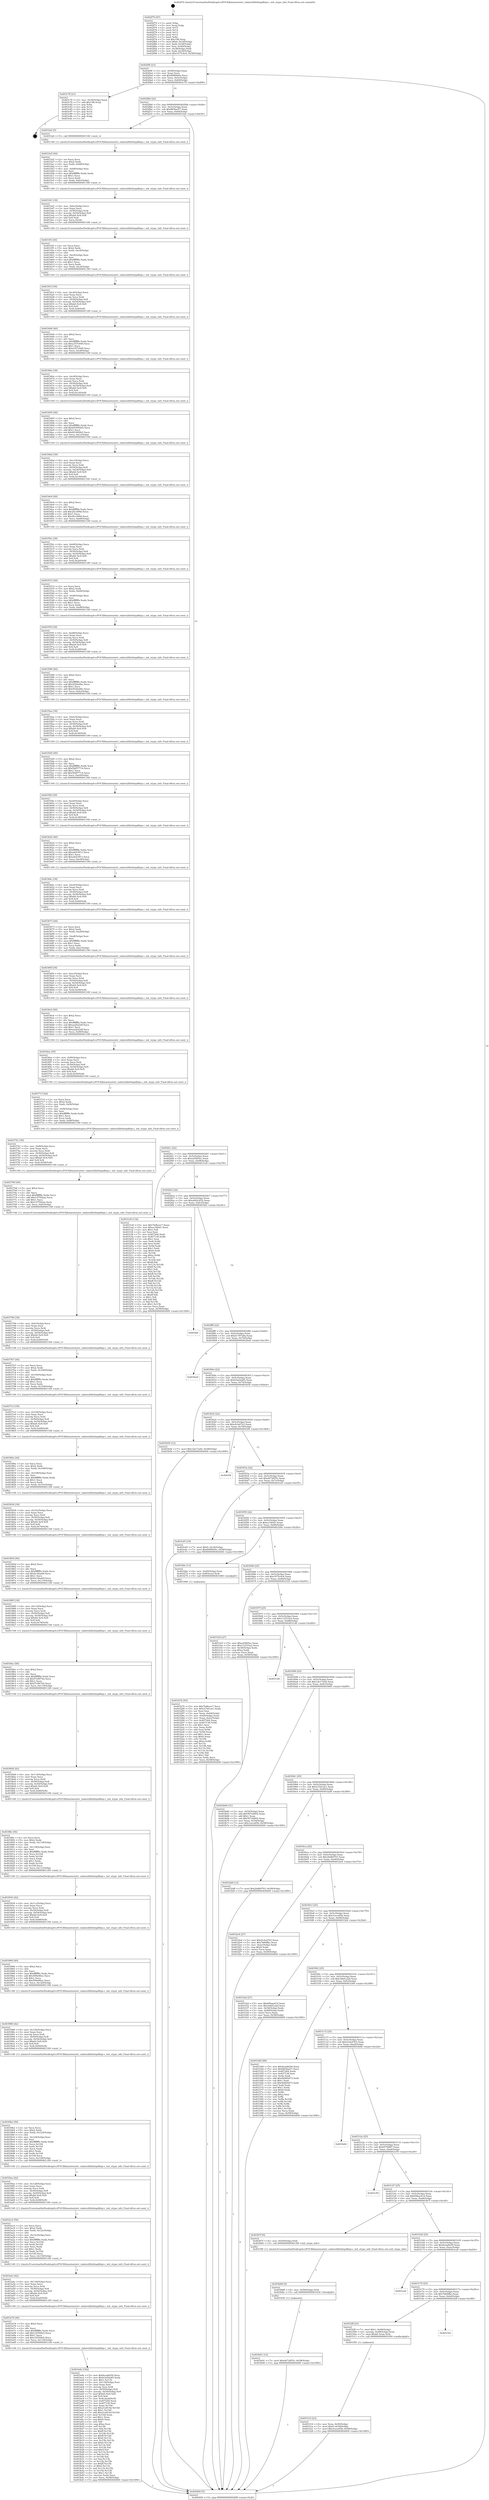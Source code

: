 digraph "0x402f70" {
  label = "0x402f70 (/mnt/c/Users/mathe/Desktop/tcc/POCII/binaries/extr_radare2librbinpdbtpi.c_init_stype_info_Final-ollvm.out::main(0))"
  labelloc = "t"
  node[shape=record]

  Entry [label="",width=0.3,height=0.3,shape=circle,fillcolor=black,style=filled]
  "0x402f9f" [label="{
     0x402f9f [23]\l
     | [instrs]\l
     &nbsp;&nbsp;0x402f9f \<+3\>: mov -0x58(%rbp),%eax\l
     &nbsp;&nbsp;0x402fa2 \<+2\>: mov %eax,%ecx\l
     &nbsp;&nbsp;0x402fa4 \<+6\>: sub $0x808f440e,%ecx\l
     &nbsp;&nbsp;0x402faa \<+3\>: mov %eax,-0x5c(%rbp)\l
     &nbsp;&nbsp;0x402fad \<+3\>: mov %ecx,-0x60(%rbp)\l
     &nbsp;&nbsp;0x402fb0 \<+6\>: je 0000000000403c78 \<main+0xd08\>\l
  }"]
  "0x403c78" [label="{
     0x403c78 [21]\l
     | [instrs]\l
     &nbsp;&nbsp;0x403c78 \<+3\>: mov -0x34(%rbp),%eax\l
     &nbsp;&nbsp;0x403c7b \<+7\>: add $0x198,%rsp\l
     &nbsp;&nbsp;0x403c82 \<+1\>: pop %rbx\l
     &nbsp;&nbsp;0x403c83 \<+2\>: pop %r12\l
     &nbsp;&nbsp;0x403c85 \<+2\>: pop %r13\l
     &nbsp;&nbsp;0x403c87 \<+2\>: pop %r14\l
     &nbsp;&nbsp;0x403c89 \<+2\>: pop %r15\l
     &nbsp;&nbsp;0x403c8b \<+1\>: pop %rbp\l
     &nbsp;&nbsp;0x403c8c \<+1\>: ret\l
  }"]
  "0x402fb6" [label="{
     0x402fb6 [22]\l
     | [instrs]\l
     &nbsp;&nbsp;0x402fb6 \<+5\>: jmp 0000000000402fbb \<main+0x4b\>\l
     &nbsp;&nbsp;0x402fbb \<+3\>: mov -0x5c(%rbp),%eax\l
     &nbsp;&nbsp;0x402fbe \<+5\>: sub $0x883faa57,%eax\l
     &nbsp;&nbsp;0x402fc3 \<+3\>: mov %eax,-0x64(%rbp)\l
     &nbsp;&nbsp;0x402fc6 \<+6\>: je 00000000004033a0 \<main+0x430\>\l
  }"]
  Exit [label="",width=0.3,height=0.3,shape=circle,fillcolor=black,style=filled,peripheries=2]
  "0x4033a0" [label="{
     0x4033a0 [5]\l
     | [instrs]\l
     &nbsp;&nbsp;0x4033a0 \<+5\>: call 0000000000401160 \<next_i\>\l
     | [calls]\l
     &nbsp;&nbsp;0x401160 \{1\} (/mnt/c/Users/mathe/Desktop/tcc/POCII/binaries/extr_radare2librbinpdbtpi.c_init_stype_info_Final-ollvm.out::next_i)\l
  }"]
  "0x402fcc" [label="{
     0x402fcc [22]\l
     | [instrs]\l
     &nbsp;&nbsp;0x402fcc \<+5\>: jmp 0000000000402fd1 \<main+0x61\>\l
     &nbsp;&nbsp;0x402fd1 \<+3\>: mov -0x5c(%rbp),%eax\l
     &nbsp;&nbsp;0x402fd4 \<+5\>: sub $0xa25fd5ec,%eax\l
     &nbsp;&nbsp;0x402fd9 \<+3\>: mov %eax,-0x68(%rbp)\l
     &nbsp;&nbsp;0x402fdc \<+6\>: je 00000000004031e8 \<main+0x278\>\l
  }"]
  "0x403b91" [label="{
     0x403b91 [12]\l
     | [instrs]\l
     &nbsp;&nbsp;0x403b91 \<+7\>: movl $0xd472855c,-0x58(%rbp)\l
     &nbsp;&nbsp;0x403b98 \<+5\>: jmp 0000000000404400 \<main+0x1490\>\l
  }"]
  "0x4031e8" [label="{
     0x4031e8 [134]\l
     | [instrs]\l
     &nbsp;&nbsp;0x4031e8 \<+5\>: mov $0x7bdbcec7,%eax\l
     &nbsp;&nbsp;0x4031ed \<+5\>: mov $0xec340d1,%ecx\l
     &nbsp;&nbsp;0x4031f2 \<+2\>: mov $0x1,%dl\l
     &nbsp;&nbsp;0x4031f4 \<+2\>: xor %esi,%esi\l
     &nbsp;&nbsp;0x4031f6 \<+7\>: mov 0x407264,%edi\l
     &nbsp;&nbsp;0x4031fd \<+8\>: mov 0x407138,%r8d\l
     &nbsp;&nbsp;0x403205 \<+3\>: sub $0x1,%esi\l
     &nbsp;&nbsp;0x403208 \<+3\>: mov %edi,%r9d\l
     &nbsp;&nbsp;0x40320b \<+3\>: add %esi,%r9d\l
     &nbsp;&nbsp;0x40320e \<+4\>: imul %r9d,%edi\l
     &nbsp;&nbsp;0x403212 \<+3\>: and $0x1,%edi\l
     &nbsp;&nbsp;0x403215 \<+3\>: cmp $0x0,%edi\l
     &nbsp;&nbsp;0x403218 \<+4\>: sete %r10b\l
     &nbsp;&nbsp;0x40321c \<+4\>: cmp $0xa,%r8d\l
     &nbsp;&nbsp;0x403220 \<+4\>: setl %r11b\l
     &nbsp;&nbsp;0x403224 \<+3\>: mov %r10b,%bl\l
     &nbsp;&nbsp;0x403227 \<+3\>: xor $0xff,%bl\l
     &nbsp;&nbsp;0x40322a \<+3\>: mov %r11b,%r14b\l
     &nbsp;&nbsp;0x40322d \<+4\>: xor $0xff,%r14b\l
     &nbsp;&nbsp;0x403231 \<+3\>: xor $0x1,%dl\l
     &nbsp;&nbsp;0x403234 \<+3\>: mov %bl,%r15b\l
     &nbsp;&nbsp;0x403237 \<+4\>: and $0xff,%r15b\l
     &nbsp;&nbsp;0x40323b \<+3\>: and %dl,%r10b\l
     &nbsp;&nbsp;0x40323e \<+3\>: mov %r14b,%r12b\l
     &nbsp;&nbsp;0x403241 \<+4\>: and $0xff,%r12b\l
     &nbsp;&nbsp;0x403245 \<+3\>: and %dl,%r11b\l
     &nbsp;&nbsp;0x403248 \<+3\>: or %r10b,%r15b\l
     &nbsp;&nbsp;0x40324b \<+3\>: or %r11b,%r12b\l
     &nbsp;&nbsp;0x40324e \<+3\>: xor %r12b,%r15b\l
     &nbsp;&nbsp;0x403251 \<+3\>: or %r14b,%bl\l
     &nbsp;&nbsp;0x403254 \<+3\>: xor $0xff,%bl\l
     &nbsp;&nbsp;0x403257 \<+3\>: or $0x1,%dl\l
     &nbsp;&nbsp;0x40325a \<+2\>: and %dl,%bl\l
     &nbsp;&nbsp;0x40325c \<+3\>: or %bl,%r15b\l
     &nbsp;&nbsp;0x40325f \<+4\>: test $0x1,%r15b\l
     &nbsp;&nbsp;0x403263 \<+3\>: cmovne %ecx,%eax\l
     &nbsp;&nbsp;0x403266 \<+3\>: mov %eax,-0x58(%rbp)\l
     &nbsp;&nbsp;0x403269 \<+5\>: jmp 0000000000404400 \<main+0x1490\>\l
  }"]
  "0x402fe2" [label="{
     0x402fe2 [22]\l
     | [instrs]\l
     &nbsp;&nbsp;0x402fe2 \<+5\>: jmp 0000000000402fe7 \<main+0x77\>\l
     &nbsp;&nbsp;0x402fe7 \<+3\>: mov -0x5c(%rbp),%eax\l
     &nbsp;&nbsp;0x402fea \<+5\>: sub $0xa842cb52,%eax\l
     &nbsp;&nbsp;0x402fef \<+3\>: mov %eax,-0x6c(%rbp)\l
     &nbsp;&nbsp;0x402ff2 \<+6\>: je 0000000000403bfc \<main+0xc8c\>\l
  }"]
  "0x403b88" [label="{
     0x403b88 [9]\l
     | [instrs]\l
     &nbsp;&nbsp;0x403b88 \<+4\>: mov -0x50(%rbp),%rdi\l
     &nbsp;&nbsp;0x403b8c \<+5\>: call 0000000000401030 \<free@plt\>\l
     | [calls]\l
     &nbsp;&nbsp;0x401030 \{1\} (unknown)\l
  }"]
  "0x403bfc" [label="{
     0x403bfc\l
  }", style=dashed]
  "0x402ff8" [label="{
     0x402ff8 [22]\l
     | [instrs]\l
     &nbsp;&nbsp;0x402ff8 \<+5\>: jmp 0000000000402ffd \<main+0x8d\>\l
     &nbsp;&nbsp;0x402ffd \<+3\>: mov -0x5c(%rbp),%eax\l
     &nbsp;&nbsp;0x403000 \<+5\>: sub $0xb1787a8a,%eax\l
     &nbsp;&nbsp;0x403005 \<+3\>: mov %eax,-0x70(%rbp)\l
     &nbsp;&nbsp;0x403008 \<+6\>: je 0000000000403ba9 \<main+0xc39\>\l
  }"]
  "0x403a9e" [label="{
     0x403a9e [182]\l
     | [instrs]\l
     &nbsp;&nbsp;0x403a9e \<+5\>: mov $0x6caa8a59,%ecx\l
     &nbsp;&nbsp;0x403aa3 \<+5\>: mov $0xb3e02a85,%edx\l
     &nbsp;&nbsp;0x403aa8 \<+3\>: mov $0x1,%r11b\l
     &nbsp;&nbsp;0x403aab \<+6\>: mov -0x134(%rbp),%esi\l
     &nbsp;&nbsp;0x403ab1 \<+3\>: imul %eax,%esi\l
     &nbsp;&nbsp;0x403ab4 \<+3\>: movslq %esi,%rdi\l
     &nbsp;&nbsp;0x403ab7 \<+4\>: mov -0x50(%rbp),%r8\l
     &nbsp;&nbsp;0x403abb \<+4\>: movslq -0x54(%rbp),%r9\l
     &nbsp;&nbsp;0x403abf \<+7\>: imul $0xb0,%r9,%r9\l
     &nbsp;&nbsp;0x403ac6 \<+3\>: add %r9,%r8\l
     &nbsp;&nbsp;0x403ac9 \<+7\>: mov %rdi,0xa8(%r8)\l
     &nbsp;&nbsp;0x403ad0 \<+7\>: mov 0x407264,%eax\l
     &nbsp;&nbsp;0x403ad7 \<+7\>: mov 0x407138,%esi\l
     &nbsp;&nbsp;0x403ade \<+3\>: mov %eax,%r10d\l
     &nbsp;&nbsp;0x403ae1 \<+7\>: sub $0x21a814d,%r10d\l
     &nbsp;&nbsp;0x403ae8 \<+4\>: sub $0x1,%r10d\l
     &nbsp;&nbsp;0x403aec \<+7\>: add $0x21a814d,%r10d\l
     &nbsp;&nbsp;0x403af3 \<+4\>: imul %r10d,%eax\l
     &nbsp;&nbsp;0x403af7 \<+3\>: and $0x1,%eax\l
     &nbsp;&nbsp;0x403afa \<+3\>: cmp $0x0,%eax\l
     &nbsp;&nbsp;0x403afd \<+3\>: sete %bl\l
     &nbsp;&nbsp;0x403b00 \<+3\>: cmp $0xa,%esi\l
     &nbsp;&nbsp;0x403b03 \<+4\>: setl %r14b\l
     &nbsp;&nbsp;0x403b07 \<+3\>: mov %bl,%r15b\l
     &nbsp;&nbsp;0x403b0a \<+4\>: xor $0xff,%r15b\l
     &nbsp;&nbsp;0x403b0e \<+3\>: mov %r14b,%r12b\l
     &nbsp;&nbsp;0x403b11 \<+4\>: xor $0xff,%r12b\l
     &nbsp;&nbsp;0x403b15 \<+4\>: xor $0x0,%r11b\l
     &nbsp;&nbsp;0x403b19 \<+3\>: mov %r15b,%r13b\l
     &nbsp;&nbsp;0x403b1c \<+4\>: and $0x0,%r13b\l
     &nbsp;&nbsp;0x403b20 \<+3\>: and %r11b,%bl\l
     &nbsp;&nbsp;0x403b23 \<+3\>: mov %r12b,%al\l
     &nbsp;&nbsp;0x403b26 \<+2\>: and $0x0,%al\l
     &nbsp;&nbsp;0x403b28 \<+3\>: and %r11b,%r14b\l
     &nbsp;&nbsp;0x403b2b \<+3\>: or %bl,%r13b\l
     &nbsp;&nbsp;0x403b2e \<+3\>: or %r14b,%al\l
     &nbsp;&nbsp;0x403b31 \<+3\>: xor %al,%r13b\l
     &nbsp;&nbsp;0x403b34 \<+3\>: or %r12b,%r15b\l
     &nbsp;&nbsp;0x403b37 \<+4\>: xor $0xff,%r15b\l
     &nbsp;&nbsp;0x403b3b \<+4\>: or $0x0,%r11b\l
     &nbsp;&nbsp;0x403b3f \<+3\>: and %r11b,%r15b\l
     &nbsp;&nbsp;0x403b42 \<+3\>: or %r15b,%r13b\l
     &nbsp;&nbsp;0x403b45 \<+4\>: test $0x1,%r13b\l
     &nbsp;&nbsp;0x403b49 \<+3\>: cmovne %edx,%ecx\l
     &nbsp;&nbsp;0x403b4c \<+3\>: mov %ecx,-0x58(%rbp)\l
     &nbsp;&nbsp;0x403b4f \<+5\>: jmp 0000000000404400 \<main+0x1490\>\l
  }"]
  "0x403ba9" [label="{
     0x403ba9\l
  }", style=dashed]
  "0x40300e" [label="{
     0x40300e [22]\l
     | [instrs]\l
     &nbsp;&nbsp;0x40300e \<+5\>: jmp 0000000000403013 \<main+0xa3\>\l
     &nbsp;&nbsp;0x403013 \<+3\>: mov -0x5c(%rbp),%eax\l
     &nbsp;&nbsp;0x403016 \<+5\>: sub $0xb3e02a85,%eax\l
     &nbsp;&nbsp;0x40301b \<+3\>: mov %eax,-0x74(%rbp)\l
     &nbsp;&nbsp;0x40301e \<+6\>: je 0000000000403b54 \<main+0xbe4\>\l
  }"]
  "0x403a76" [label="{
     0x403a76 [40]\l
     | [instrs]\l
     &nbsp;&nbsp;0x403a76 \<+5\>: mov $0x2,%ecx\l
     &nbsp;&nbsp;0x403a7b \<+1\>: cltd\l
     &nbsp;&nbsp;0x403a7c \<+2\>: idiv %ecx\l
     &nbsp;&nbsp;0x403a7e \<+6\>: imul $0xfffffffe,%edx,%ecx\l
     &nbsp;&nbsp;0x403a84 \<+6\>: add $0x14556fa5,%ecx\l
     &nbsp;&nbsp;0x403a8a \<+3\>: add $0x1,%ecx\l
     &nbsp;&nbsp;0x403a8d \<+6\>: sub $0x14556fa5,%ecx\l
     &nbsp;&nbsp;0x403a93 \<+6\>: mov %ecx,-0x134(%rbp)\l
     &nbsp;&nbsp;0x403a99 \<+5\>: call 0000000000401160 \<next_i\>\l
     | [calls]\l
     &nbsp;&nbsp;0x401160 \{1\} (/mnt/c/Users/mathe/Desktop/tcc/POCII/binaries/extr_radare2librbinpdbtpi.c_init_stype_info_Final-ollvm.out::next_i)\l
  }"]
  "0x403b54" [label="{
     0x403b54 [12]\l
     | [instrs]\l
     &nbsp;&nbsp;0x403b54 \<+7\>: movl $0x1de17a44,-0x58(%rbp)\l
     &nbsp;&nbsp;0x403b5b \<+5\>: jmp 0000000000404400 \<main+0x1490\>\l
  }"]
  "0x403024" [label="{
     0x403024 [22]\l
     | [instrs]\l
     &nbsp;&nbsp;0x403024 \<+5\>: jmp 0000000000403029 \<main+0xb9\>\l
     &nbsp;&nbsp;0x403029 \<+3\>: mov -0x5c(%rbp),%eax\l
     &nbsp;&nbsp;0x40302c \<+5\>: sub $0xcb3e67a3,%eax\l
     &nbsp;&nbsp;0x403031 \<+3\>: mov %eax,-0x78(%rbp)\l
     &nbsp;&nbsp;0x403034 \<+6\>: je 00000000004043f4 \<main+0x1484\>\l
  }"]
  "0x403a4c" [label="{
     0x403a4c [42]\l
     | [instrs]\l
     &nbsp;&nbsp;0x403a4c \<+6\>: mov -0x130(%rbp),%ecx\l
     &nbsp;&nbsp;0x403a52 \<+3\>: imul %eax,%ecx\l
     &nbsp;&nbsp;0x403a55 \<+3\>: movslq %ecx,%rdi\l
     &nbsp;&nbsp;0x403a58 \<+4\>: mov -0x50(%rbp),%r8\l
     &nbsp;&nbsp;0x403a5c \<+4\>: movslq -0x54(%rbp),%r9\l
     &nbsp;&nbsp;0x403a60 \<+7\>: imul $0xb0,%r9,%r9\l
     &nbsp;&nbsp;0x403a67 \<+3\>: add %r9,%r8\l
     &nbsp;&nbsp;0x403a6a \<+7\>: mov %rdi,0xa0(%r8)\l
     &nbsp;&nbsp;0x403a71 \<+5\>: call 0000000000401160 \<next_i\>\l
     | [calls]\l
     &nbsp;&nbsp;0x401160 \{1\} (/mnt/c/Users/mathe/Desktop/tcc/POCII/binaries/extr_radare2librbinpdbtpi.c_init_stype_info_Final-ollvm.out::next_i)\l
  }"]
  "0x4043f4" [label="{
     0x4043f4\l
  }", style=dashed]
  "0x40303a" [label="{
     0x40303a [22]\l
     | [instrs]\l
     &nbsp;&nbsp;0x40303a \<+5\>: jmp 000000000040303f \<main+0xcf\>\l
     &nbsp;&nbsp;0x40303f \<+3\>: mov -0x5c(%rbp),%eax\l
     &nbsp;&nbsp;0x403042 \<+5\>: sub $0xd472855c,%eax\l
     &nbsp;&nbsp;0x403047 \<+3\>: mov %eax,-0x7c(%rbp)\l
     &nbsp;&nbsp;0x40304a \<+6\>: je 0000000000403c65 \<main+0xcf5\>\l
  }"]
  "0x403a14" [label="{
     0x403a14 [56]\l
     | [instrs]\l
     &nbsp;&nbsp;0x403a14 \<+2\>: xor %ecx,%ecx\l
     &nbsp;&nbsp;0x403a16 \<+5\>: mov $0x2,%edx\l
     &nbsp;&nbsp;0x403a1b \<+6\>: mov %edx,-0x12c(%rbp)\l
     &nbsp;&nbsp;0x403a21 \<+1\>: cltd\l
     &nbsp;&nbsp;0x403a22 \<+6\>: mov -0x12c(%rbp),%esi\l
     &nbsp;&nbsp;0x403a28 \<+2\>: idiv %esi\l
     &nbsp;&nbsp;0x403a2a \<+6\>: imul $0xfffffffe,%edx,%edx\l
     &nbsp;&nbsp;0x403a30 \<+3\>: mov %ecx,%r10d\l
     &nbsp;&nbsp;0x403a33 \<+3\>: sub %edx,%r10d\l
     &nbsp;&nbsp;0x403a36 \<+2\>: mov %ecx,%edx\l
     &nbsp;&nbsp;0x403a38 \<+3\>: sub $0x1,%edx\l
     &nbsp;&nbsp;0x403a3b \<+3\>: add %edx,%r10d\l
     &nbsp;&nbsp;0x403a3e \<+3\>: sub %r10d,%ecx\l
     &nbsp;&nbsp;0x403a41 \<+6\>: mov %ecx,-0x130(%rbp)\l
     &nbsp;&nbsp;0x403a47 \<+5\>: call 0000000000401160 \<next_i\>\l
     | [calls]\l
     &nbsp;&nbsp;0x401160 \{1\} (/mnt/c/Users/mathe/Desktop/tcc/POCII/binaries/extr_radare2librbinpdbtpi.c_init_stype_info_Final-ollvm.out::next_i)\l
  }"]
  "0x403c65" [label="{
     0x403c65 [19]\l
     | [instrs]\l
     &nbsp;&nbsp;0x403c65 \<+7\>: movl $0x0,-0x34(%rbp)\l
     &nbsp;&nbsp;0x403c6c \<+7\>: movl $0x808f440e,-0x58(%rbp)\l
     &nbsp;&nbsp;0x403c73 \<+5\>: jmp 0000000000404400 \<main+0x1490\>\l
  }"]
  "0x403050" [label="{
     0x403050 [22]\l
     | [instrs]\l
     &nbsp;&nbsp;0x403050 \<+5\>: jmp 0000000000403055 \<main+0xe5\>\l
     &nbsp;&nbsp;0x403055 \<+3\>: mov -0x5c(%rbp),%eax\l
     &nbsp;&nbsp;0x403058 \<+5\>: sub $0xec340d1,%eax\l
     &nbsp;&nbsp;0x40305d \<+3\>: mov %eax,-0x80(%rbp)\l
     &nbsp;&nbsp;0x403060 \<+6\>: je 000000000040326e \<main+0x2fe\>\l
  }"]
  "0x4039ea" [label="{
     0x4039ea [42]\l
     | [instrs]\l
     &nbsp;&nbsp;0x4039ea \<+6\>: mov -0x128(%rbp),%ecx\l
     &nbsp;&nbsp;0x4039f0 \<+3\>: imul %eax,%ecx\l
     &nbsp;&nbsp;0x4039f3 \<+3\>: movslq %ecx,%rdi\l
     &nbsp;&nbsp;0x4039f6 \<+4\>: mov -0x50(%rbp),%r8\l
     &nbsp;&nbsp;0x4039fa \<+4\>: movslq -0x54(%rbp),%r9\l
     &nbsp;&nbsp;0x4039fe \<+7\>: imul $0xb0,%r9,%r9\l
     &nbsp;&nbsp;0x403a05 \<+3\>: add %r9,%r8\l
     &nbsp;&nbsp;0x403a08 \<+7\>: mov %rdi,0x98(%r8)\l
     &nbsp;&nbsp;0x403a0f \<+5\>: call 0000000000401160 \<next_i\>\l
     | [calls]\l
     &nbsp;&nbsp;0x401160 \{1\} (/mnt/c/Users/mathe/Desktop/tcc/POCII/binaries/extr_radare2librbinpdbtpi.c_init_stype_info_Final-ollvm.out::next_i)\l
  }"]
  "0x40326e" [label="{
     0x40326e [13]\l
     | [instrs]\l
     &nbsp;&nbsp;0x40326e \<+4\>: mov -0x40(%rbp),%rax\l
     &nbsp;&nbsp;0x403272 \<+4\>: mov 0x8(%rax),%rdi\l
     &nbsp;&nbsp;0x403276 \<+5\>: call 0000000000401060 \<atoi@plt\>\l
     | [calls]\l
     &nbsp;&nbsp;0x401060 \{1\} (unknown)\l
  }"]
  "0x403066" [label="{
     0x403066 [25]\l
     | [instrs]\l
     &nbsp;&nbsp;0x403066 \<+5\>: jmp 000000000040306b \<main+0xfb\>\l
     &nbsp;&nbsp;0x40306b \<+3\>: mov -0x5c(%rbp),%eax\l
     &nbsp;&nbsp;0x40306e \<+5\>: sub $0x1075c4c6,%eax\l
     &nbsp;&nbsp;0x403073 \<+6\>: mov %eax,-0x84(%rbp)\l
     &nbsp;&nbsp;0x403079 \<+6\>: je 00000000004031b5 \<main+0x245\>\l
  }"]
  "0x4039b2" [label="{
     0x4039b2 [56]\l
     | [instrs]\l
     &nbsp;&nbsp;0x4039b2 \<+2\>: xor %ecx,%ecx\l
     &nbsp;&nbsp;0x4039b4 \<+5\>: mov $0x2,%edx\l
     &nbsp;&nbsp;0x4039b9 \<+6\>: mov %edx,-0x124(%rbp)\l
     &nbsp;&nbsp;0x4039bf \<+1\>: cltd\l
     &nbsp;&nbsp;0x4039c0 \<+6\>: mov -0x124(%rbp),%esi\l
     &nbsp;&nbsp;0x4039c6 \<+2\>: idiv %esi\l
     &nbsp;&nbsp;0x4039c8 \<+6\>: imul $0xfffffffe,%edx,%edx\l
     &nbsp;&nbsp;0x4039ce \<+3\>: mov %ecx,%r10d\l
     &nbsp;&nbsp;0x4039d1 \<+3\>: sub %edx,%r10d\l
     &nbsp;&nbsp;0x4039d4 \<+2\>: mov %ecx,%edx\l
     &nbsp;&nbsp;0x4039d6 \<+3\>: sub $0x1,%edx\l
     &nbsp;&nbsp;0x4039d9 \<+3\>: add %edx,%r10d\l
     &nbsp;&nbsp;0x4039dc \<+3\>: sub %r10d,%ecx\l
     &nbsp;&nbsp;0x4039df \<+6\>: mov %ecx,-0x128(%rbp)\l
     &nbsp;&nbsp;0x4039e5 \<+5\>: call 0000000000401160 \<next_i\>\l
     | [calls]\l
     &nbsp;&nbsp;0x401160 \{1\} (/mnt/c/Users/mathe/Desktop/tcc/POCII/binaries/extr_radare2librbinpdbtpi.c_init_stype_info_Final-ollvm.out::next_i)\l
  }"]
  "0x4031b5" [label="{
     0x4031b5 [27]\l
     | [instrs]\l
     &nbsp;&nbsp;0x4031b5 \<+5\>: mov $0xa25fd5ec,%eax\l
     &nbsp;&nbsp;0x4031ba \<+5\>: mov $0x112533a3,%ecx\l
     &nbsp;&nbsp;0x4031bf \<+3\>: mov -0x30(%rbp),%edx\l
     &nbsp;&nbsp;0x4031c2 \<+3\>: cmp $0x2,%edx\l
     &nbsp;&nbsp;0x4031c5 \<+3\>: cmovne %ecx,%eax\l
     &nbsp;&nbsp;0x4031c8 \<+3\>: mov %eax,-0x58(%rbp)\l
     &nbsp;&nbsp;0x4031cb \<+5\>: jmp 0000000000404400 \<main+0x1490\>\l
  }"]
  "0x40307f" [label="{
     0x40307f [25]\l
     | [instrs]\l
     &nbsp;&nbsp;0x40307f \<+5\>: jmp 0000000000403084 \<main+0x114\>\l
     &nbsp;&nbsp;0x403084 \<+3\>: mov -0x5c(%rbp),%eax\l
     &nbsp;&nbsp;0x403087 \<+5\>: sub $0x112533a3,%eax\l
     &nbsp;&nbsp;0x40308c \<+6\>: mov %eax,-0x88(%rbp)\l
     &nbsp;&nbsp;0x403092 \<+6\>: je 00000000004031d0 \<main+0x260\>\l
  }"]
  "0x404400" [label="{
     0x404400 [5]\l
     | [instrs]\l
     &nbsp;&nbsp;0x404400 \<+5\>: jmp 0000000000402f9f \<main+0x2f\>\l
  }"]
  "0x402f70" [label="{
     0x402f70 [47]\l
     | [instrs]\l
     &nbsp;&nbsp;0x402f70 \<+1\>: push %rbp\l
     &nbsp;&nbsp;0x402f71 \<+3\>: mov %rsp,%rbp\l
     &nbsp;&nbsp;0x402f74 \<+2\>: push %r15\l
     &nbsp;&nbsp;0x402f76 \<+2\>: push %r14\l
     &nbsp;&nbsp;0x402f78 \<+2\>: push %r13\l
     &nbsp;&nbsp;0x402f7a \<+2\>: push %r12\l
     &nbsp;&nbsp;0x402f7c \<+1\>: push %rbx\l
     &nbsp;&nbsp;0x402f7d \<+7\>: sub $0x198,%rsp\l
     &nbsp;&nbsp;0x402f84 \<+7\>: movl $0x0,-0x34(%rbp)\l
     &nbsp;&nbsp;0x402f8b \<+3\>: mov %edi,-0x38(%rbp)\l
     &nbsp;&nbsp;0x402f8e \<+4\>: mov %rsi,-0x40(%rbp)\l
     &nbsp;&nbsp;0x402f92 \<+3\>: mov -0x38(%rbp),%edi\l
     &nbsp;&nbsp;0x402f95 \<+3\>: mov %edi,-0x30(%rbp)\l
     &nbsp;&nbsp;0x402f98 \<+7\>: movl $0x1075c4c6,-0x58(%rbp)\l
  }"]
  "0x40327b" [label="{
     0x40327b [93]\l
     | [instrs]\l
     &nbsp;&nbsp;0x40327b \<+5\>: mov $0x7bdbcec7,%ecx\l
     &nbsp;&nbsp;0x403280 \<+5\>: mov $0x215d1ae1,%edx\l
     &nbsp;&nbsp;0x403285 \<+2\>: xor %esi,%esi\l
     &nbsp;&nbsp;0x403287 \<+3\>: mov %eax,-0x44(%rbp)\l
     &nbsp;&nbsp;0x40328a \<+3\>: mov -0x44(%rbp),%eax\l
     &nbsp;&nbsp;0x40328d \<+3\>: mov %eax,-0x2c(%rbp)\l
     &nbsp;&nbsp;0x403290 \<+7\>: mov 0x407264,%eax\l
     &nbsp;&nbsp;0x403297 \<+8\>: mov 0x407138,%r8d\l
     &nbsp;&nbsp;0x40329f \<+3\>: sub $0x1,%esi\l
     &nbsp;&nbsp;0x4032a2 \<+3\>: mov %eax,%r9d\l
     &nbsp;&nbsp;0x4032a5 \<+3\>: add %esi,%r9d\l
     &nbsp;&nbsp;0x4032a8 \<+4\>: imul %r9d,%eax\l
     &nbsp;&nbsp;0x4032ac \<+3\>: and $0x1,%eax\l
     &nbsp;&nbsp;0x4032af \<+3\>: cmp $0x0,%eax\l
     &nbsp;&nbsp;0x4032b2 \<+4\>: sete %r10b\l
     &nbsp;&nbsp;0x4032b6 \<+4\>: cmp $0xa,%r8d\l
     &nbsp;&nbsp;0x4032ba \<+4\>: setl %r11b\l
     &nbsp;&nbsp;0x4032be \<+3\>: mov %r10b,%bl\l
     &nbsp;&nbsp;0x4032c1 \<+3\>: and %r11b,%bl\l
     &nbsp;&nbsp;0x4032c4 \<+3\>: xor %r11b,%r10b\l
     &nbsp;&nbsp;0x4032c7 \<+3\>: or %r10b,%bl\l
     &nbsp;&nbsp;0x4032ca \<+3\>: test $0x1,%bl\l
     &nbsp;&nbsp;0x4032cd \<+3\>: cmovne %edx,%ecx\l
     &nbsp;&nbsp;0x4032d0 \<+3\>: mov %ecx,-0x58(%rbp)\l
     &nbsp;&nbsp;0x4032d3 \<+5\>: jmp 0000000000404400 \<main+0x1490\>\l
  }"]
  "0x403988" [label="{
     0x403988 [42]\l
     | [instrs]\l
     &nbsp;&nbsp;0x403988 \<+6\>: mov -0x120(%rbp),%ecx\l
     &nbsp;&nbsp;0x40398e \<+3\>: imul %eax,%ecx\l
     &nbsp;&nbsp;0x403991 \<+3\>: movslq %ecx,%rdi\l
     &nbsp;&nbsp;0x403994 \<+4\>: mov -0x50(%rbp),%r8\l
     &nbsp;&nbsp;0x403998 \<+4\>: movslq -0x54(%rbp),%r9\l
     &nbsp;&nbsp;0x40399c \<+7\>: imul $0xb0,%r9,%r9\l
     &nbsp;&nbsp;0x4039a3 \<+3\>: add %r9,%r8\l
     &nbsp;&nbsp;0x4039a6 \<+7\>: mov %rdi,0x90(%r8)\l
     &nbsp;&nbsp;0x4039ad \<+5\>: call 0000000000401160 \<next_i\>\l
     | [calls]\l
     &nbsp;&nbsp;0x401160 \{1\} (/mnt/c/Users/mathe/Desktop/tcc/POCII/binaries/extr_radare2librbinpdbtpi.c_init_stype_info_Final-ollvm.out::next_i)\l
  }"]
  "0x4031d0" [label="{
     0x4031d0\l
  }", style=dashed]
  "0x403098" [label="{
     0x403098 [25]\l
     | [instrs]\l
     &nbsp;&nbsp;0x403098 \<+5\>: jmp 000000000040309d \<main+0x12d\>\l
     &nbsp;&nbsp;0x40309d \<+3\>: mov -0x5c(%rbp),%eax\l
     &nbsp;&nbsp;0x4030a0 \<+5\>: sub $0x1de17a44,%eax\l
     &nbsp;&nbsp;0x4030a5 \<+6\>: mov %eax,-0x8c(%rbp)\l
     &nbsp;&nbsp;0x4030ab \<+6\>: je 0000000000403b60 \<main+0xbf0\>\l
  }"]
  "0x403960" [label="{
     0x403960 [40]\l
     | [instrs]\l
     &nbsp;&nbsp;0x403960 \<+5\>: mov $0x2,%ecx\l
     &nbsp;&nbsp;0x403965 \<+1\>: cltd\l
     &nbsp;&nbsp;0x403966 \<+2\>: idiv %ecx\l
     &nbsp;&nbsp;0x403968 \<+6\>: imul $0xfffffffe,%edx,%ecx\l
     &nbsp;&nbsp;0x40396e \<+6\>: add $0x599e80ec,%ecx\l
     &nbsp;&nbsp;0x403974 \<+3\>: add $0x1,%ecx\l
     &nbsp;&nbsp;0x403977 \<+6\>: sub $0x599e80ec,%ecx\l
     &nbsp;&nbsp;0x40397d \<+6\>: mov %ecx,-0x120(%rbp)\l
     &nbsp;&nbsp;0x403983 \<+5\>: call 0000000000401160 \<next_i\>\l
     | [calls]\l
     &nbsp;&nbsp;0x401160 \{1\} (/mnt/c/Users/mathe/Desktop/tcc/POCII/binaries/extr_radare2librbinpdbtpi.c_init_stype_info_Final-ollvm.out::next_i)\l
  }"]
  "0x403b60" [label="{
     0x403b60 [31]\l
     | [instrs]\l
     &nbsp;&nbsp;0x403b60 \<+3\>: mov -0x54(%rbp),%eax\l
     &nbsp;&nbsp;0x403b63 \<+5\>: add $0x567ed602,%eax\l
     &nbsp;&nbsp;0x403b68 \<+3\>: add $0x1,%eax\l
     &nbsp;&nbsp;0x403b6b \<+5\>: sub $0x567ed602,%eax\l
     &nbsp;&nbsp;0x403b70 \<+3\>: mov %eax,-0x54(%rbp)\l
     &nbsp;&nbsp;0x403b73 \<+7\>: movl $0x3cece65b,-0x58(%rbp)\l
     &nbsp;&nbsp;0x403b7a \<+5\>: jmp 0000000000404400 \<main+0x1490\>\l
  }"]
  "0x4030b1" [label="{
     0x4030b1 [25]\l
     | [instrs]\l
     &nbsp;&nbsp;0x4030b1 \<+5\>: jmp 00000000004030b6 \<main+0x146\>\l
     &nbsp;&nbsp;0x4030b6 \<+3\>: mov -0x5c(%rbp),%eax\l
     &nbsp;&nbsp;0x4030b9 \<+5\>: sub $0x215d1ae1,%eax\l
     &nbsp;&nbsp;0x4030be \<+6\>: mov %eax,-0x90(%rbp)\l
     &nbsp;&nbsp;0x4030c4 \<+6\>: je 00000000004032d8 \<main+0x368\>\l
  }"]
  "0x403936" [label="{
     0x403936 [42]\l
     | [instrs]\l
     &nbsp;&nbsp;0x403936 \<+6\>: mov -0x11c(%rbp),%ecx\l
     &nbsp;&nbsp;0x40393c \<+3\>: imul %eax,%ecx\l
     &nbsp;&nbsp;0x40393f \<+3\>: movslq %ecx,%rdi\l
     &nbsp;&nbsp;0x403942 \<+4\>: mov -0x50(%rbp),%r8\l
     &nbsp;&nbsp;0x403946 \<+4\>: movslq -0x54(%rbp),%r9\l
     &nbsp;&nbsp;0x40394a \<+7\>: imul $0xb0,%r9,%r9\l
     &nbsp;&nbsp;0x403951 \<+3\>: add %r9,%r8\l
     &nbsp;&nbsp;0x403954 \<+7\>: mov %rdi,0x88(%r8)\l
     &nbsp;&nbsp;0x40395b \<+5\>: call 0000000000401160 \<next_i\>\l
     | [calls]\l
     &nbsp;&nbsp;0x401160 \{1\} (/mnt/c/Users/mathe/Desktop/tcc/POCII/binaries/extr_radare2librbinpdbtpi.c_init_stype_info_Final-ollvm.out::next_i)\l
  }"]
  "0x4032d8" [label="{
     0x4032d8 [12]\l
     | [instrs]\l
     &nbsp;&nbsp;0x4032d8 \<+7\>: movl $0x2bdb9793,-0x58(%rbp)\l
     &nbsp;&nbsp;0x4032df \<+5\>: jmp 0000000000404400 \<main+0x1490\>\l
  }"]
  "0x4030ca" [label="{
     0x4030ca [25]\l
     | [instrs]\l
     &nbsp;&nbsp;0x4030ca \<+5\>: jmp 00000000004030cf \<main+0x15f\>\l
     &nbsp;&nbsp;0x4030cf \<+3\>: mov -0x5c(%rbp),%eax\l
     &nbsp;&nbsp;0x4030d2 \<+5\>: sub $0x2bdb9793,%eax\l
     &nbsp;&nbsp;0x4030d7 \<+6\>: mov %eax,-0x94(%rbp)\l
     &nbsp;&nbsp;0x4030dd \<+6\>: je 00000000004032e4 \<main+0x374\>\l
  }"]
  "0x4038fe" [label="{
     0x4038fe [56]\l
     | [instrs]\l
     &nbsp;&nbsp;0x4038fe \<+2\>: xor %ecx,%ecx\l
     &nbsp;&nbsp;0x403900 \<+5\>: mov $0x2,%edx\l
     &nbsp;&nbsp;0x403905 \<+6\>: mov %edx,-0x118(%rbp)\l
     &nbsp;&nbsp;0x40390b \<+1\>: cltd\l
     &nbsp;&nbsp;0x40390c \<+6\>: mov -0x118(%rbp),%esi\l
     &nbsp;&nbsp;0x403912 \<+2\>: idiv %esi\l
     &nbsp;&nbsp;0x403914 \<+6\>: imul $0xfffffffe,%edx,%edx\l
     &nbsp;&nbsp;0x40391a \<+3\>: mov %ecx,%r10d\l
     &nbsp;&nbsp;0x40391d \<+3\>: sub %edx,%r10d\l
     &nbsp;&nbsp;0x403920 \<+2\>: mov %ecx,%edx\l
     &nbsp;&nbsp;0x403922 \<+3\>: sub $0x1,%edx\l
     &nbsp;&nbsp;0x403925 \<+3\>: add %edx,%r10d\l
     &nbsp;&nbsp;0x403928 \<+3\>: sub %r10d,%ecx\l
     &nbsp;&nbsp;0x40392b \<+6\>: mov %ecx,-0x11c(%rbp)\l
     &nbsp;&nbsp;0x403931 \<+5\>: call 0000000000401160 \<next_i\>\l
     | [calls]\l
     &nbsp;&nbsp;0x401160 \{1\} (/mnt/c/Users/mathe/Desktop/tcc/POCII/binaries/extr_radare2librbinpdbtpi.c_init_stype_info_Final-ollvm.out::next_i)\l
  }"]
  "0x4032e4" [label="{
     0x4032e4 [27]\l
     | [instrs]\l
     &nbsp;&nbsp;0x4032e4 \<+5\>: mov $0x41dcd763,%eax\l
     &nbsp;&nbsp;0x4032e9 \<+5\>: mov $0x7b84ffbc,%ecx\l
     &nbsp;&nbsp;0x4032ee \<+3\>: mov -0x2c(%rbp),%edx\l
     &nbsp;&nbsp;0x4032f1 \<+3\>: cmp $0x0,%edx\l
     &nbsp;&nbsp;0x4032f4 \<+3\>: cmove %ecx,%eax\l
     &nbsp;&nbsp;0x4032f7 \<+3\>: mov %eax,-0x58(%rbp)\l
     &nbsp;&nbsp;0x4032fa \<+5\>: jmp 0000000000404400 \<main+0x1490\>\l
  }"]
  "0x4030e3" [label="{
     0x4030e3 [25]\l
     | [instrs]\l
     &nbsp;&nbsp;0x4030e3 \<+5\>: jmp 00000000004030e8 \<main+0x178\>\l
     &nbsp;&nbsp;0x4030e8 \<+3\>: mov -0x5c(%rbp),%eax\l
     &nbsp;&nbsp;0x4030eb \<+5\>: sub $0x3cece65b,%eax\l
     &nbsp;&nbsp;0x4030f0 \<+6\>: mov %eax,-0x98(%rbp)\l
     &nbsp;&nbsp;0x4030f6 \<+6\>: je 000000000040332d \<main+0x3bd\>\l
  }"]
  "0x4038d4" [label="{
     0x4038d4 [42]\l
     | [instrs]\l
     &nbsp;&nbsp;0x4038d4 \<+6\>: mov -0x114(%rbp),%ecx\l
     &nbsp;&nbsp;0x4038da \<+3\>: imul %eax,%ecx\l
     &nbsp;&nbsp;0x4038dd \<+3\>: movslq %ecx,%rdi\l
     &nbsp;&nbsp;0x4038e0 \<+4\>: mov -0x50(%rbp),%r8\l
     &nbsp;&nbsp;0x4038e4 \<+4\>: movslq -0x54(%rbp),%r9\l
     &nbsp;&nbsp;0x4038e8 \<+7\>: imul $0xb0,%r9,%r9\l
     &nbsp;&nbsp;0x4038ef \<+3\>: add %r9,%r8\l
     &nbsp;&nbsp;0x4038f2 \<+7\>: mov %rdi,0x80(%r8)\l
     &nbsp;&nbsp;0x4038f9 \<+5\>: call 0000000000401160 \<next_i\>\l
     | [calls]\l
     &nbsp;&nbsp;0x401160 \{1\} (/mnt/c/Users/mathe/Desktop/tcc/POCII/binaries/extr_radare2librbinpdbtpi.c_init_stype_info_Final-ollvm.out::next_i)\l
  }"]
  "0x40332d" [label="{
     0x40332d [27]\l
     | [instrs]\l
     &nbsp;&nbsp;0x40332d \<+5\>: mov $0x69bae414,%eax\l
     &nbsp;&nbsp;0x403332 \<+5\>: mov $0x3d4d1a2d,%ecx\l
     &nbsp;&nbsp;0x403337 \<+3\>: mov -0x54(%rbp),%edx\l
     &nbsp;&nbsp;0x40333a \<+3\>: cmp -0x48(%rbp),%edx\l
     &nbsp;&nbsp;0x40333d \<+3\>: cmovl %ecx,%eax\l
     &nbsp;&nbsp;0x403340 \<+3\>: mov %eax,-0x58(%rbp)\l
     &nbsp;&nbsp;0x403343 \<+5\>: jmp 0000000000404400 \<main+0x1490\>\l
  }"]
  "0x4030fc" [label="{
     0x4030fc [25]\l
     | [instrs]\l
     &nbsp;&nbsp;0x4030fc \<+5\>: jmp 0000000000403101 \<main+0x191\>\l
     &nbsp;&nbsp;0x403101 \<+3\>: mov -0x5c(%rbp),%eax\l
     &nbsp;&nbsp;0x403104 \<+5\>: sub $0x3d4d1a2d,%eax\l
     &nbsp;&nbsp;0x403109 \<+6\>: mov %eax,-0x9c(%rbp)\l
     &nbsp;&nbsp;0x40310f \<+6\>: je 0000000000403348 \<main+0x3d8\>\l
  }"]
  "0x4038ac" [label="{
     0x4038ac [40]\l
     | [instrs]\l
     &nbsp;&nbsp;0x4038ac \<+5\>: mov $0x2,%ecx\l
     &nbsp;&nbsp;0x4038b1 \<+1\>: cltd\l
     &nbsp;&nbsp;0x4038b2 \<+2\>: idiv %ecx\l
     &nbsp;&nbsp;0x4038b4 \<+6\>: imul $0xfffffffe,%edx,%ecx\l
     &nbsp;&nbsp;0x4038ba \<+6\>: sub $0xf7e96742,%ecx\l
     &nbsp;&nbsp;0x4038c0 \<+3\>: add $0x1,%ecx\l
     &nbsp;&nbsp;0x4038c3 \<+6\>: add $0xf7e96742,%ecx\l
     &nbsp;&nbsp;0x4038c9 \<+6\>: mov %ecx,-0x114(%rbp)\l
     &nbsp;&nbsp;0x4038cf \<+5\>: call 0000000000401160 \<next_i\>\l
     | [calls]\l
     &nbsp;&nbsp;0x401160 \{1\} (/mnt/c/Users/mathe/Desktop/tcc/POCII/binaries/extr_radare2librbinpdbtpi.c_init_stype_info_Final-ollvm.out::next_i)\l
  }"]
  "0x403348" [label="{
     0x403348 [88]\l
     | [instrs]\l
     &nbsp;&nbsp;0x403348 \<+5\>: mov $0x6caa8a59,%eax\l
     &nbsp;&nbsp;0x40334d \<+5\>: mov $0x883faa57,%ecx\l
     &nbsp;&nbsp;0x403352 \<+7\>: mov 0x407264,%edx\l
     &nbsp;&nbsp;0x403359 \<+7\>: mov 0x407138,%esi\l
     &nbsp;&nbsp;0x403360 \<+2\>: mov %edx,%edi\l
     &nbsp;&nbsp;0x403362 \<+6\>: add $0x9d460d73,%edi\l
     &nbsp;&nbsp;0x403368 \<+3\>: sub $0x1,%edi\l
     &nbsp;&nbsp;0x40336b \<+6\>: sub $0x9d460d73,%edi\l
     &nbsp;&nbsp;0x403371 \<+3\>: imul %edi,%edx\l
     &nbsp;&nbsp;0x403374 \<+3\>: and $0x1,%edx\l
     &nbsp;&nbsp;0x403377 \<+3\>: cmp $0x0,%edx\l
     &nbsp;&nbsp;0x40337a \<+4\>: sete %r8b\l
     &nbsp;&nbsp;0x40337e \<+3\>: cmp $0xa,%esi\l
     &nbsp;&nbsp;0x403381 \<+4\>: setl %r9b\l
     &nbsp;&nbsp;0x403385 \<+3\>: mov %r8b,%r10b\l
     &nbsp;&nbsp;0x403388 \<+3\>: and %r9b,%r10b\l
     &nbsp;&nbsp;0x40338b \<+3\>: xor %r9b,%r8b\l
     &nbsp;&nbsp;0x40338e \<+3\>: or %r8b,%r10b\l
     &nbsp;&nbsp;0x403391 \<+4\>: test $0x1,%r10b\l
     &nbsp;&nbsp;0x403395 \<+3\>: cmovne %ecx,%eax\l
     &nbsp;&nbsp;0x403398 \<+3\>: mov %eax,-0x58(%rbp)\l
     &nbsp;&nbsp;0x40339b \<+5\>: jmp 0000000000404400 \<main+0x1490\>\l
  }"]
  "0x403115" [label="{
     0x403115 [25]\l
     | [instrs]\l
     &nbsp;&nbsp;0x403115 \<+5\>: jmp 000000000040311a \<main+0x1aa\>\l
     &nbsp;&nbsp;0x40311a \<+3\>: mov -0x5c(%rbp),%eax\l
     &nbsp;&nbsp;0x40311d \<+5\>: sub $0x41dcd763,%eax\l
     &nbsp;&nbsp;0x403122 \<+6\>: mov %eax,-0xa0(%rbp)\l
     &nbsp;&nbsp;0x403128 \<+6\>: je 0000000000403b9d \<main+0xc2d\>\l
  }"]
  "0x403885" [label="{
     0x403885 [39]\l
     | [instrs]\l
     &nbsp;&nbsp;0x403885 \<+6\>: mov -0x110(%rbp),%ecx\l
     &nbsp;&nbsp;0x40388b \<+3\>: imul %eax,%ecx\l
     &nbsp;&nbsp;0x40388e \<+3\>: movslq %ecx,%rdi\l
     &nbsp;&nbsp;0x403891 \<+4\>: mov -0x50(%rbp),%r8\l
     &nbsp;&nbsp;0x403895 \<+4\>: movslq -0x54(%rbp),%r9\l
     &nbsp;&nbsp;0x403899 \<+7\>: imul $0xb0,%r9,%r9\l
     &nbsp;&nbsp;0x4038a0 \<+3\>: add %r9,%r8\l
     &nbsp;&nbsp;0x4038a3 \<+4\>: mov %rdi,0x78(%r8)\l
     &nbsp;&nbsp;0x4038a7 \<+5\>: call 0000000000401160 \<next_i\>\l
     | [calls]\l
     &nbsp;&nbsp;0x401160 \{1\} (/mnt/c/Users/mathe/Desktop/tcc/POCII/binaries/extr_radare2librbinpdbtpi.c_init_stype_info_Final-ollvm.out::next_i)\l
  }"]
  "0x403b9d" [label="{
     0x403b9d\l
  }", style=dashed]
  "0x40312e" [label="{
     0x40312e [25]\l
     | [instrs]\l
     &nbsp;&nbsp;0x40312e \<+5\>: jmp 0000000000403133 \<main+0x1c3\>\l
     &nbsp;&nbsp;0x403133 \<+3\>: mov -0x5c(%rbp),%eax\l
     &nbsp;&nbsp;0x403136 \<+5\>: sub $0x657fdf87,%eax\l
     &nbsp;&nbsp;0x40313b \<+6\>: mov %eax,-0xa4(%rbp)\l
     &nbsp;&nbsp;0x403141 \<+6\>: je 0000000000403c59 \<main+0xce9\>\l
  }"]
  "0x40385d" [label="{
     0x40385d [40]\l
     | [instrs]\l
     &nbsp;&nbsp;0x40385d \<+5\>: mov $0x2,%ecx\l
     &nbsp;&nbsp;0x403862 \<+1\>: cltd\l
     &nbsp;&nbsp;0x403863 \<+2\>: idiv %ecx\l
     &nbsp;&nbsp;0x403865 \<+6\>: imul $0xfffffffe,%edx,%ecx\l
     &nbsp;&nbsp;0x40386b \<+6\>: sub $0xbc3faa69,%ecx\l
     &nbsp;&nbsp;0x403871 \<+3\>: add $0x1,%ecx\l
     &nbsp;&nbsp;0x403874 \<+6\>: add $0xbc3faa69,%ecx\l
     &nbsp;&nbsp;0x40387a \<+6\>: mov %ecx,-0x110(%rbp)\l
     &nbsp;&nbsp;0x403880 \<+5\>: call 0000000000401160 \<next_i\>\l
     | [calls]\l
     &nbsp;&nbsp;0x401160 \{1\} (/mnt/c/Users/mathe/Desktop/tcc/POCII/binaries/extr_radare2librbinpdbtpi.c_init_stype_info_Final-ollvm.out::next_i)\l
  }"]
  "0x403c59" [label="{
     0x403c59\l
  }", style=dashed]
  "0x403147" [label="{
     0x403147 [25]\l
     | [instrs]\l
     &nbsp;&nbsp;0x403147 \<+5\>: jmp 000000000040314c \<main+0x1dc\>\l
     &nbsp;&nbsp;0x40314c \<+3\>: mov -0x5c(%rbp),%eax\l
     &nbsp;&nbsp;0x40314f \<+5\>: sub $0x69bae414,%eax\l
     &nbsp;&nbsp;0x403154 \<+6\>: mov %eax,-0xa8(%rbp)\l
     &nbsp;&nbsp;0x40315a \<+6\>: je 0000000000403b7f \<main+0xc0f\>\l
  }"]
  "0x403836" [label="{
     0x403836 [39]\l
     | [instrs]\l
     &nbsp;&nbsp;0x403836 \<+6\>: mov -0x10c(%rbp),%ecx\l
     &nbsp;&nbsp;0x40383c \<+3\>: imul %eax,%ecx\l
     &nbsp;&nbsp;0x40383f \<+3\>: movslq %ecx,%rdi\l
     &nbsp;&nbsp;0x403842 \<+4\>: mov -0x50(%rbp),%r8\l
     &nbsp;&nbsp;0x403846 \<+4\>: movslq -0x54(%rbp),%r9\l
     &nbsp;&nbsp;0x40384a \<+7\>: imul $0xb0,%r9,%r9\l
     &nbsp;&nbsp;0x403851 \<+3\>: add %r9,%r8\l
     &nbsp;&nbsp;0x403854 \<+4\>: mov %rdi,0x70(%r8)\l
     &nbsp;&nbsp;0x403858 \<+5\>: call 0000000000401160 \<next_i\>\l
     | [calls]\l
     &nbsp;&nbsp;0x401160 \{1\} (/mnt/c/Users/mathe/Desktop/tcc/POCII/binaries/extr_radare2librbinpdbtpi.c_init_stype_info_Final-ollvm.out::next_i)\l
  }"]
  "0x403b7f" [label="{
     0x403b7f [9]\l
     | [instrs]\l
     &nbsp;&nbsp;0x403b7f \<+4\>: mov -0x50(%rbp),%rdi\l
     &nbsp;&nbsp;0x403b83 \<+5\>: call 00000000004015f0 \<init_stype_info\>\l
     | [calls]\l
     &nbsp;&nbsp;0x4015f0 \{1\} (/mnt/c/Users/mathe/Desktop/tcc/POCII/binaries/extr_radare2librbinpdbtpi.c_init_stype_info_Final-ollvm.out::init_stype_info)\l
  }"]
  "0x403160" [label="{
     0x403160 [25]\l
     | [instrs]\l
     &nbsp;&nbsp;0x403160 \<+5\>: jmp 0000000000403165 \<main+0x1f5\>\l
     &nbsp;&nbsp;0x403165 \<+3\>: mov -0x5c(%rbp),%eax\l
     &nbsp;&nbsp;0x403168 \<+5\>: sub $0x6caa8a59,%eax\l
     &nbsp;&nbsp;0x40316d \<+6\>: mov %eax,-0xac(%rbp)\l
     &nbsp;&nbsp;0x403173 \<+6\>: je 0000000000403ca9 \<main+0xd39\>\l
  }"]
  "0x40380a" [label="{
     0x40380a [44]\l
     | [instrs]\l
     &nbsp;&nbsp;0x40380a \<+2\>: xor %ecx,%ecx\l
     &nbsp;&nbsp;0x40380c \<+5\>: mov $0x2,%edx\l
     &nbsp;&nbsp;0x403811 \<+6\>: mov %edx,-0x108(%rbp)\l
     &nbsp;&nbsp;0x403817 \<+1\>: cltd\l
     &nbsp;&nbsp;0x403818 \<+6\>: mov -0x108(%rbp),%esi\l
     &nbsp;&nbsp;0x40381e \<+2\>: idiv %esi\l
     &nbsp;&nbsp;0x403820 \<+6\>: imul $0xfffffffe,%edx,%edx\l
     &nbsp;&nbsp;0x403826 \<+3\>: sub $0x1,%ecx\l
     &nbsp;&nbsp;0x403829 \<+2\>: sub %ecx,%edx\l
     &nbsp;&nbsp;0x40382b \<+6\>: mov %edx,-0x10c(%rbp)\l
     &nbsp;&nbsp;0x403831 \<+5\>: call 0000000000401160 \<next_i\>\l
     | [calls]\l
     &nbsp;&nbsp;0x401160 \{1\} (/mnt/c/Users/mathe/Desktop/tcc/POCII/binaries/extr_radare2librbinpdbtpi.c_init_stype_info_Final-ollvm.out::next_i)\l
  }"]
  "0x403ca9" [label="{
     0x403ca9\l
  }", style=dashed]
  "0x403179" [label="{
     0x403179 [25]\l
     | [instrs]\l
     &nbsp;&nbsp;0x403179 \<+5\>: jmp 000000000040317e \<main+0x20e\>\l
     &nbsp;&nbsp;0x40317e \<+3\>: mov -0x5c(%rbp),%eax\l
     &nbsp;&nbsp;0x403181 \<+5\>: sub $0x7b84ffbc,%eax\l
     &nbsp;&nbsp;0x403186 \<+6\>: mov %eax,-0xb0(%rbp)\l
     &nbsp;&nbsp;0x40318c \<+6\>: je 00000000004032ff \<main+0x38f\>\l
  }"]
  "0x4037e3" [label="{
     0x4037e3 [39]\l
     | [instrs]\l
     &nbsp;&nbsp;0x4037e3 \<+6\>: mov -0x104(%rbp),%ecx\l
     &nbsp;&nbsp;0x4037e9 \<+3\>: imul %eax,%ecx\l
     &nbsp;&nbsp;0x4037ec \<+3\>: movslq %ecx,%rdi\l
     &nbsp;&nbsp;0x4037ef \<+4\>: mov -0x50(%rbp),%r8\l
     &nbsp;&nbsp;0x4037f3 \<+4\>: movslq -0x54(%rbp),%r9\l
     &nbsp;&nbsp;0x4037f7 \<+7\>: imul $0xb0,%r9,%r9\l
     &nbsp;&nbsp;0x4037fe \<+3\>: add %r9,%r8\l
     &nbsp;&nbsp;0x403801 \<+4\>: mov %rdi,0x68(%r8)\l
     &nbsp;&nbsp;0x403805 \<+5\>: call 0000000000401160 \<next_i\>\l
     | [calls]\l
     &nbsp;&nbsp;0x401160 \{1\} (/mnt/c/Users/mathe/Desktop/tcc/POCII/binaries/extr_radare2librbinpdbtpi.c_init_stype_info_Final-ollvm.out::next_i)\l
  }"]
  "0x4032ff" [label="{
     0x4032ff [23]\l
     | [instrs]\l
     &nbsp;&nbsp;0x4032ff \<+7\>: movl $0x1,-0x48(%rbp)\l
     &nbsp;&nbsp;0x403306 \<+4\>: movslq -0x48(%rbp),%rax\l
     &nbsp;&nbsp;0x40330a \<+7\>: imul $0xb0,%rax,%rdi\l
     &nbsp;&nbsp;0x403311 \<+5\>: call 0000000000401050 \<malloc@plt\>\l
     | [calls]\l
     &nbsp;&nbsp;0x401050 \{1\} (unknown)\l
  }"]
  "0x403192" [label="{
     0x403192\l
  }", style=dashed]
  "0x403316" [label="{
     0x403316 [23]\l
     | [instrs]\l
     &nbsp;&nbsp;0x403316 \<+4\>: mov %rax,-0x50(%rbp)\l
     &nbsp;&nbsp;0x40331a \<+7\>: movl $0x0,-0x54(%rbp)\l
     &nbsp;&nbsp;0x403321 \<+7\>: movl $0x3cece65b,-0x58(%rbp)\l
     &nbsp;&nbsp;0x403328 \<+5\>: jmp 0000000000404400 \<main+0x1490\>\l
  }"]
  "0x4033a5" [label="{
     0x4033a5 [44]\l
     | [instrs]\l
     &nbsp;&nbsp;0x4033a5 \<+2\>: xor %ecx,%ecx\l
     &nbsp;&nbsp;0x4033a7 \<+5\>: mov $0x2,%edx\l
     &nbsp;&nbsp;0x4033ac \<+6\>: mov %edx,-0xb8(%rbp)\l
     &nbsp;&nbsp;0x4033b2 \<+1\>: cltd\l
     &nbsp;&nbsp;0x4033b3 \<+6\>: mov -0xb8(%rbp),%esi\l
     &nbsp;&nbsp;0x4033b9 \<+2\>: idiv %esi\l
     &nbsp;&nbsp;0x4033bb \<+6\>: imul $0xfffffffe,%edx,%edx\l
     &nbsp;&nbsp;0x4033c1 \<+3\>: sub $0x1,%ecx\l
     &nbsp;&nbsp;0x4033c4 \<+2\>: sub %ecx,%edx\l
     &nbsp;&nbsp;0x4033c6 \<+6\>: mov %edx,-0xbc(%rbp)\l
     &nbsp;&nbsp;0x4033cc \<+5\>: call 0000000000401160 \<next_i\>\l
     | [calls]\l
     &nbsp;&nbsp;0x401160 \{1\} (/mnt/c/Users/mathe/Desktop/tcc/POCII/binaries/extr_radare2librbinpdbtpi.c_init_stype_info_Final-ollvm.out::next_i)\l
  }"]
  "0x4033d1" [label="{
     0x4033d1 [34]\l
     | [instrs]\l
     &nbsp;&nbsp;0x4033d1 \<+6\>: mov -0xbc(%rbp),%ecx\l
     &nbsp;&nbsp;0x4033d7 \<+3\>: imul %eax,%ecx\l
     &nbsp;&nbsp;0x4033da \<+4\>: mov -0x50(%rbp),%rdi\l
     &nbsp;&nbsp;0x4033de \<+4\>: movslq -0x54(%rbp),%r8\l
     &nbsp;&nbsp;0x4033e2 \<+7\>: imul $0xb0,%r8,%r8\l
     &nbsp;&nbsp;0x4033e9 \<+3\>: add %r8,%rdi\l
     &nbsp;&nbsp;0x4033ec \<+2\>: mov %ecx,(%rdi)\l
     &nbsp;&nbsp;0x4033ee \<+5\>: call 0000000000401160 \<next_i\>\l
     | [calls]\l
     &nbsp;&nbsp;0x401160 \{1\} (/mnt/c/Users/mathe/Desktop/tcc/POCII/binaries/extr_radare2librbinpdbtpi.c_init_stype_info_Final-ollvm.out::next_i)\l
  }"]
  "0x4033f3" [label="{
     0x4033f3 [44]\l
     | [instrs]\l
     &nbsp;&nbsp;0x4033f3 \<+2\>: xor %ecx,%ecx\l
     &nbsp;&nbsp;0x4033f5 \<+5\>: mov $0x2,%edx\l
     &nbsp;&nbsp;0x4033fa \<+6\>: mov %edx,-0xc0(%rbp)\l
     &nbsp;&nbsp;0x403400 \<+1\>: cltd\l
     &nbsp;&nbsp;0x403401 \<+6\>: mov -0xc0(%rbp),%esi\l
     &nbsp;&nbsp;0x403407 \<+2\>: idiv %esi\l
     &nbsp;&nbsp;0x403409 \<+6\>: imul $0xfffffffe,%edx,%edx\l
     &nbsp;&nbsp;0x40340f \<+3\>: sub $0x1,%ecx\l
     &nbsp;&nbsp;0x403412 \<+2\>: sub %ecx,%edx\l
     &nbsp;&nbsp;0x403414 \<+6\>: mov %edx,-0xc4(%rbp)\l
     &nbsp;&nbsp;0x40341a \<+5\>: call 0000000000401160 \<next_i\>\l
     | [calls]\l
     &nbsp;&nbsp;0x401160 \{1\} (/mnt/c/Users/mathe/Desktop/tcc/POCII/binaries/extr_radare2librbinpdbtpi.c_init_stype_info_Final-ollvm.out::next_i)\l
  }"]
  "0x40341f" [label="{
     0x40341f [39]\l
     | [instrs]\l
     &nbsp;&nbsp;0x40341f \<+6\>: mov -0xc4(%rbp),%ecx\l
     &nbsp;&nbsp;0x403425 \<+3\>: imul %eax,%ecx\l
     &nbsp;&nbsp;0x403428 \<+3\>: movslq %ecx,%rdi\l
     &nbsp;&nbsp;0x40342b \<+4\>: mov -0x50(%rbp),%r8\l
     &nbsp;&nbsp;0x40342f \<+4\>: movslq -0x54(%rbp),%r9\l
     &nbsp;&nbsp;0x403433 \<+7\>: imul $0xb0,%r9,%r9\l
     &nbsp;&nbsp;0x40343a \<+3\>: add %r9,%r8\l
     &nbsp;&nbsp;0x40343d \<+4\>: mov %rdi,0x8(%r8)\l
     &nbsp;&nbsp;0x403441 \<+5\>: call 0000000000401160 \<next_i\>\l
     | [calls]\l
     &nbsp;&nbsp;0x401160 \{1\} (/mnt/c/Users/mathe/Desktop/tcc/POCII/binaries/extr_radare2librbinpdbtpi.c_init_stype_info_Final-ollvm.out::next_i)\l
  }"]
  "0x403446" [label="{
     0x403446 [40]\l
     | [instrs]\l
     &nbsp;&nbsp;0x403446 \<+5\>: mov $0x2,%ecx\l
     &nbsp;&nbsp;0x40344b \<+1\>: cltd\l
     &nbsp;&nbsp;0x40344c \<+2\>: idiv %ecx\l
     &nbsp;&nbsp;0x40344e \<+6\>: imul $0xfffffffe,%edx,%ecx\l
     &nbsp;&nbsp;0x403454 \<+6\>: sub $0xa357e949,%ecx\l
     &nbsp;&nbsp;0x40345a \<+3\>: add $0x1,%ecx\l
     &nbsp;&nbsp;0x40345d \<+6\>: add $0xa357e949,%ecx\l
     &nbsp;&nbsp;0x403463 \<+6\>: mov %ecx,-0xc8(%rbp)\l
     &nbsp;&nbsp;0x403469 \<+5\>: call 0000000000401160 \<next_i\>\l
     | [calls]\l
     &nbsp;&nbsp;0x401160 \{1\} (/mnt/c/Users/mathe/Desktop/tcc/POCII/binaries/extr_radare2librbinpdbtpi.c_init_stype_info_Final-ollvm.out::next_i)\l
  }"]
  "0x40346e" [label="{
     0x40346e [39]\l
     | [instrs]\l
     &nbsp;&nbsp;0x40346e \<+6\>: mov -0xc8(%rbp),%ecx\l
     &nbsp;&nbsp;0x403474 \<+3\>: imul %eax,%ecx\l
     &nbsp;&nbsp;0x403477 \<+3\>: movslq %ecx,%rdi\l
     &nbsp;&nbsp;0x40347a \<+4\>: mov -0x50(%rbp),%r8\l
     &nbsp;&nbsp;0x40347e \<+4\>: movslq -0x54(%rbp),%r9\l
     &nbsp;&nbsp;0x403482 \<+7\>: imul $0xb0,%r9,%r9\l
     &nbsp;&nbsp;0x403489 \<+3\>: add %r9,%r8\l
     &nbsp;&nbsp;0x40348c \<+4\>: mov %rdi,0x10(%r8)\l
     &nbsp;&nbsp;0x403490 \<+5\>: call 0000000000401160 \<next_i\>\l
     | [calls]\l
     &nbsp;&nbsp;0x401160 \{1\} (/mnt/c/Users/mathe/Desktop/tcc/POCII/binaries/extr_radare2librbinpdbtpi.c_init_stype_info_Final-ollvm.out::next_i)\l
  }"]
  "0x403495" [label="{
     0x403495 [40]\l
     | [instrs]\l
     &nbsp;&nbsp;0x403495 \<+5\>: mov $0x2,%ecx\l
     &nbsp;&nbsp;0x40349a \<+1\>: cltd\l
     &nbsp;&nbsp;0x40349b \<+2\>: idiv %ecx\l
     &nbsp;&nbsp;0x40349d \<+6\>: imul $0xfffffffe,%edx,%ecx\l
     &nbsp;&nbsp;0x4034a3 \<+6\>: add $0x603082b5,%ecx\l
     &nbsp;&nbsp;0x4034a9 \<+3\>: add $0x1,%ecx\l
     &nbsp;&nbsp;0x4034ac \<+6\>: sub $0x603082b5,%ecx\l
     &nbsp;&nbsp;0x4034b2 \<+6\>: mov %ecx,-0xcc(%rbp)\l
     &nbsp;&nbsp;0x4034b8 \<+5\>: call 0000000000401160 \<next_i\>\l
     | [calls]\l
     &nbsp;&nbsp;0x401160 \{1\} (/mnt/c/Users/mathe/Desktop/tcc/POCII/binaries/extr_radare2librbinpdbtpi.c_init_stype_info_Final-ollvm.out::next_i)\l
  }"]
  "0x4034bd" [label="{
     0x4034bd [39]\l
     | [instrs]\l
     &nbsp;&nbsp;0x4034bd \<+6\>: mov -0xcc(%rbp),%ecx\l
     &nbsp;&nbsp;0x4034c3 \<+3\>: imul %eax,%ecx\l
     &nbsp;&nbsp;0x4034c6 \<+3\>: movslq %ecx,%rdi\l
     &nbsp;&nbsp;0x4034c9 \<+4\>: mov -0x50(%rbp),%r8\l
     &nbsp;&nbsp;0x4034cd \<+4\>: movslq -0x54(%rbp),%r9\l
     &nbsp;&nbsp;0x4034d1 \<+7\>: imul $0xb0,%r9,%r9\l
     &nbsp;&nbsp;0x4034d8 \<+3\>: add %r9,%r8\l
     &nbsp;&nbsp;0x4034db \<+4\>: mov %rdi,0x18(%r8)\l
     &nbsp;&nbsp;0x4034df \<+5\>: call 0000000000401160 \<next_i\>\l
     | [calls]\l
     &nbsp;&nbsp;0x401160 \{1\} (/mnt/c/Users/mathe/Desktop/tcc/POCII/binaries/extr_radare2librbinpdbtpi.c_init_stype_info_Final-ollvm.out::next_i)\l
  }"]
  "0x4034e4" [label="{
     0x4034e4 [40]\l
     | [instrs]\l
     &nbsp;&nbsp;0x4034e4 \<+5\>: mov $0x2,%ecx\l
     &nbsp;&nbsp;0x4034e9 \<+1\>: cltd\l
     &nbsp;&nbsp;0x4034ea \<+2\>: idiv %ecx\l
     &nbsp;&nbsp;0x4034ec \<+6\>: imul $0xfffffffe,%edx,%ecx\l
     &nbsp;&nbsp;0x4034f2 \<+6\>: add $0x2fcc499d,%ecx\l
     &nbsp;&nbsp;0x4034f8 \<+3\>: add $0x1,%ecx\l
     &nbsp;&nbsp;0x4034fb \<+6\>: sub $0x2fcc499d,%ecx\l
     &nbsp;&nbsp;0x403501 \<+6\>: mov %ecx,-0xd0(%rbp)\l
     &nbsp;&nbsp;0x403507 \<+5\>: call 0000000000401160 \<next_i\>\l
     | [calls]\l
     &nbsp;&nbsp;0x401160 \{1\} (/mnt/c/Users/mathe/Desktop/tcc/POCII/binaries/extr_radare2librbinpdbtpi.c_init_stype_info_Final-ollvm.out::next_i)\l
  }"]
  "0x40350c" [label="{
     0x40350c [39]\l
     | [instrs]\l
     &nbsp;&nbsp;0x40350c \<+6\>: mov -0xd0(%rbp),%ecx\l
     &nbsp;&nbsp;0x403512 \<+3\>: imul %eax,%ecx\l
     &nbsp;&nbsp;0x403515 \<+3\>: movslq %ecx,%rdi\l
     &nbsp;&nbsp;0x403518 \<+4\>: mov -0x50(%rbp),%r8\l
     &nbsp;&nbsp;0x40351c \<+4\>: movslq -0x54(%rbp),%r9\l
     &nbsp;&nbsp;0x403520 \<+7\>: imul $0xb0,%r9,%r9\l
     &nbsp;&nbsp;0x403527 \<+3\>: add %r9,%r8\l
     &nbsp;&nbsp;0x40352a \<+4\>: mov %rdi,0x20(%r8)\l
     &nbsp;&nbsp;0x40352e \<+5\>: call 0000000000401160 \<next_i\>\l
     | [calls]\l
     &nbsp;&nbsp;0x401160 \{1\} (/mnt/c/Users/mathe/Desktop/tcc/POCII/binaries/extr_radare2librbinpdbtpi.c_init_stype_info_Final-ollvm.out::next_i)\l
  }"]
  "0x403533" [label="{
     0x403533 [44]\l
     | [instrs]\l
     &nbsp;&nbsp;0x403533 \<+2\>: xor %ecx,%ecx\l
     &nbsp;&nbsp;0x403535 \<+5\>: mov $0x2,%edx\l
     &nbsp;&nbsp;0x40353a \<+6\>: mov %edx,-0xd4(%rbp)\l
     &nbsp;&nbsp;0x403540 \<+1\>: cltd\l
     &nbsp;&nbsp;0x403541 \<+6\>: mov -0xd4(%rbp),%esi\l
     &nbsp;&nbsp;0x403547 \<+2\>: idiv %esi\l
     &nbsp;&nbsp;0x403549 \<+6\>: imul $0xfffffffe,%edx,%edx\l
     &nbsp;&nbsp;0x40354f \<+3\>: sub $0x1,%ecx\l
     &nbsp;&nbsp;0x403552 \<+2\>: sub %ecx,%edx\l
     &nbsp;&nbsp;0x403554 \<+6\>: mov %edx,-0xd8(%rbp)\l
     &nbsp;&nbsp;0x40355a \<+5\>: call 0000000000401160 \<next_i\>\l
     | [calls]\l
     &nbsp;&nbsp;0x401160 \{1\} (/mnt/c/Users/mathe/Desktop/tcc/POCII/binaries/extr_radare2librbinpdbtpi.c_init_stype_info_Final-ollvm.out::next_i)\l
  }"]
  "0x40355f" [label="{
     0x40355f [39]\l
     | [instrs]\l
     &nbsp;&nbsp;0x40355f \<+6\>: mov -0xd8(%rbp),%ecx\l
     &nbsp;&nbsp;0x403565 \<+3\>: imul %eax,%ecx\l
     &nbsp;&nbsp;0x403568 \<+3\>: movslq %ecx,%rdi\l
     &nbsp;&nbsp;0x40356b \<+4\>: mov -0x50(%rbp),%r8\l
     &nbsp;&nbsp;0x40356f \<+4\>: movslq -0x54(%rbp),%r9\l
     &nbsp;&nbsp;0x403573 \<+7\>: imul $0xb0,%r9,%r9\l
     &nbsp;&nbsp;0x40357a \<+3\>: add %r9,%r8\l
     &nbsp;&nbsp;0x40357d \<+4\>: mov %rdi,0x28(%r8)\l
     &nbsp;&nbsp;0x403581 \<+5\>: call 0000000000401160 \<next_i\>\l
     | [calls]\l
     &nbsp;&nbsp;0x401160 \{1\} (/mnt/c/Users/mathe/Desktop/tcc/POCII/binaries/extr_radare2librbinpdbtpi.c_init_stype_info_Final-ollvm.out::next_i)\l
  }"]
  "0x403586" [label="{
     0x403586 [40]\l
     | [instrs]\l
     &nbsp;&nbsp;0x403586 \<+5\>: mov $0x2,%ecx\l
     &nbsp;&nbsp;0x40358b \<+1\>: cltd\l
     &nbsp;&nbsp;0x40358c \<+2\>: idiv %ecx\l
     &nbsp;&nbsp;0x40358e \<+6\>: imul $0xfffffffe,%edx,%ecx\l
     &nbsp;&nbsp;0x403594 \<+6\>: sub $0x4520a9bc,%ecx\l
     &nbsp;&nbsp;0x40359a \<+3\>: add $0x1,%ecx\l
     &nbsp;&nbsp;0x40359d \<+6\>: add $0x4520a9bc,%ecx\l
     &nbsp;&nbsp;0x4035a3 \<+6\>: mov %ecx,-0xdc(%rbp)\l
     &nbsp;&nbsp;0x4035a9 \<+5\>: call 0000000000401160 \<next_i\>\l
     | [calls]\l
     &nbsp;&nbsp;0x401160 \{1\} (/mnt/c/Users/mathe/Desktop/tcc/POCII/binaries/extr_radare2librbinpdbtpi.c_init_stype_info_Final-ollvm.out::next_i)\l
  }"]
  "0x4035ae" [label="{
     0x4035ae [39]\l
     | [instrs]\l
     &nbsp;&nbsp;0x4035ae \<+6\>: mov -0xdc(%rbp),%ecx\l
     &nbsp;&nbsp;0x4035b4 \<+3\>: imul %eax,%ecx\l
     &nbsp;&nbsp;0x4035b7 \<+3\>: movslq %ecx,%rdi\l
     &nbsp;&nbsp;0x4035ba \<+4\>: mov -0x50(%rbp),%r8\l
     &nbsp;&nbsp;0x4035be \<+4\>: movslq -0x54(%rbp),%r9\l
     &nbsp;&nbsp;0x4035c2 \<+7\>: imul $0xb0,%r9,%r9\l
     &nbsp;&nbsp;0x4035c9 \<+3\>: add %r9,%r8\l
     &nbsp;&nbsp;0x4035cc \<+4\>: mov %rdi,0x30(%r8)\l
     &nbsp;&nbsp;0x4035d0 \<+5\>: call 0000000000401160 \<next_i\>\l
     | [calls]\l
     &nbsp;&nbsp;0x401160 \{1\} (/mnt/c/Users/mathe/Desktop/tcc/POCII/binaries/extr_radare2librbinpdbtpi.c_init_stype_info_Final-ollvm.out::next_i)\l
  }"]
  "0x4035d5" [label="{
     0x4035d5 [40]\l
     | [instrs]\l
     &nbsp;&nbsp;0x4035d5 \<+5\>: mov $0x2,%ecx\l
     &nbsp;&nbsp;0x4035da \<+1\>: cltd\l
     &nbsp;&nbsp;0x4035db \<+2\>: idiv %ecx\l
     &nbsp;&nbsp;0x4035dd \<+6\>: imul $0xfffffffe,%edx,%ecx\l
     &nbsp;&nbsp;0x4035e3 \<+6\>: sub $0x5b857714,%ecx\l
     &nbsp;&nbsp;0x4035e9 \<+3\>: add $0x1,%ecx\l
     &nbsp;&nbsp;0x4035ec \<+6\>: add $0x5b857714,%ecx\l
     &nbsp;&nbsp;0x4035f2 \<+6\>: mov %ecx,-0xe0(%rbp)\l
     &nbsp;&nbsp;0x4035f8 \<+5\>: call 0000000000401160 \<next_i\>\l
     | [calls]\l
     &nbsp;&nbsp;0x401160 \{1\} (/mnt/c/Users/mathe/Desktop/tcc/POCII/binaries/extr_radare2librbinpdbtpi.c_init_stype_info_Final-ollvm.out::next_i)\l
  }"]
  "0x4035fd" [label="{
     0x4035fd [39]\l
     | [instrs]\l
     &nbsp;&nbsp;0x4035fd \<+6\>: mov -0xe0(%rbp),%ecx\l
     &nbsp;&nbsp;0x403603 \<+3\>: imul %eax,%ecx\l
     &nbsp;&nbsp;0x403606 \<+3\>: movslq %ecx,%rdi\l
     &nbsp;&nbsp;0x403609 \<+4\>: mov -0x50(%rbp),%r8\l
     &nbsp;&nbsp;0x40360d \<+4\>: movslq -0x54(%rbp),%r9\l
     &nbsp;&nbsp;0x403611 \<+7\>: imul $0xb0,%r9,%r9\l
     &nbsp;&nbsp;0x403618 \<+3\>: add %r9,%r8\l
     &nbsp;&nbsp;0x40361b \<+4\>: mov %rdi,0x38(%r8)\l
     &nbsp;&nbsp;0x40361f \<+5\>: call 0000000000401160 \<next_i\>\l
     | [calls]\l
     &nbsp;&nbsp;0x401160 \{1\} (/mnt/c/Users/mathe/Desktop/tcc/POCII/binaries/extr_radare2librbinpdbtpi.c_init_stype_info_Final-ollvm.out::next_i)\l
  }"]
  "0x403624" [label="{
     0x403624 [40]\l
     | [instrs]\l
     &nbsp;&nbsp;0x403624 \<+5\>: mov $0x2,%ecx\l
     &nbsp;&nbsp;0x403629 \<+1\>: cltd\l
     &nbsp;&nbsp;0x40362a \<+2\>: idiv %ecx\l
     &nbsp;&nbsp;0x40362c \<+6\>: imul $0xfffffffe,%edx,%ecx\l
     &nbsp;&nbsp;0x403632 \<+6\>: sub $0xe6d19f13,%ecx\l
     &nbsp;&nbsp;0x403638 \<+3\>: add $0x1,%ecx\l
     &nbsp;&nbsp;0x40363b \<+6\>: add $0xe6d19f13,%ecx\l
     &nbsp;&nbsp;0x403641 \<+6\>: mov %ecx,-0xe4(%rbp)\l
     &nbsp;&nbsp;0x403647 \<+5\>: call 0000000000401160 \<next_i\>\l
     | [calls]\l
     &nbsp;&nbsp;0x401160 \{1\} (/mnt/c/Users/mathe/Desktop/tcc/POCII/binaries/extr_radare2librbinpdbtpi.c_init_stype_info_Final-ollvm.out::next_i)\l
  }"]
  "0x40364c" [label="{
     0x40364c [39]\l
     | [instrs]\l
     &nbsp;&nbsp;0x40364c \<+6\>: mov -0xe4(%rbp),%ecx\l
     &nbsp;&nbsp;0x403652 \<+3\>: imul %eax,%ecx\l
     &nbsp;&nbsp;0x403655 \<+3\>: movslq %ecx,%rdi\l
     &nbsp;&nbsp;0x403658 \<+4\>: mov -0x50(%rbp),%r8\l
     &nbsp;&nbsp;0x40365c \<+4\>: movslq -0x54(%rbp),%r9\l
     &nbsp;&nbsp;0x403660 \<+7\>: imul $0xb0,%r9,%r9\l
     &nbsp;&nbsp;0x403667 \<+3\>: add %r9,%r8\l
     &nbsp;&nbsp;0x40366a \<+4\>: mov %rdi,0x40(%r8)\l
     &nbsp;&nbsp;0x40366e \<+5\>: call 0000000000401160 \<next_i\>\l
     | [calls]\l
     &nbsp;&nbsp;0x401160 \{1\} (/mnt/c/Users/mathe/Desktop/tcc/POCII/binaries/extr_radare2librbinpdbtpi.c_init_stype_info_Final-ollvm.out::next_i)\l
  }"]
  "0x403673" [label="{
     0x403673 [44]\l
     | [instrs]\l
     &nbsp;&nbsp;0x403673 \<+2\>: xor %ecx,%ecx\l
     &nbsp;&nbsp;0x403675 \<+5\>: mov $0x2,%edx\l
     &nbsp;&nbsp;0x40367a \<+6\>: mov %edx,-0xe8(%rbp)\l
     &nbsp;&nbsp;0x403680 \<+1\>: cltd\l
     &nbsp;&nbsp;0x403681 \<+6\>: mov -0xe8(%rbp),%esi\l
     &nbsp;&nbsp;0x403687 \<+2\>: idiv %esi\l
     &nbsp;&nbsp;0x403689 \<+6\>: imul $0xfffffffe,%edx,%edx\l
     &nbsp;&nbsp;0x40368f \<+3\>: sub $0x1,%ecx\l
     &nbsp;&nbsp;0x403692 \<+2\>: sub %ecx,%edx\l
     &nbsp;&nbsp;0x403694 \<+6\>: mov %edx,-0xec(%rbp)\l
     &nbsp;&nbsp;0x40369a \<+5\>: call 0000000000401160 \<next_i\>\l
     | [calls]\l
     &nbsp;&nbsp;0x401160 \{1\} (/mnt/c/Users/mathe/Desktop/tcc/POCII/binaries/extr_radare2librbinpdbtpi.c_init_stype_info_Final-ollvm.out::next_i)\l
  }"]
  "0x40369f" [label="{
     0x40369f [39]\l
     | [instrs]\l
     &nbsp;&nbsp;0x40369f \<+6\>: mov -0xec(%rbp),%ecx\l
     &nbsp;&nbsp;0x4036a5 \<+3\>: imul %eax,%ecx\l
     &nbsp;&nbsp;0x4036a8 \<+3\>: movslq %ecx,%rdi\l
     &nbsp;&nbsp;0x4036ab \<+4\>: mov -0x50(%rbp),%r8\l
     &nbsp;&nbsp;0x4036af \<+4\>: movslq -0x54(%rbp),%r9\l
     &nbsp;&nbsp;0x4036b3 \<+7\>: imul $0xb0,%r9,%r9\l
     &nbsp;&nbsp;0x4036ba \<+3\>: add %r9,%r8\l
     &nbsp;&nbsp;0x4036bd \<+4\>: mov %rdi,0x48(%r8)\l
     &nbsp;&nbsp;0x4036c1 \<+5\>: call 0000000000401160 \<next_i\>\l
     | [calls]\l
     &nbsp;&nbsp;0x401160 \{1\} (/mnt/c/Users/mathe/Desktop/tcc/POCII/binaries/extr_radare2librbinpdbtpi.c_init_stype_info_Final-ollvm.out::next_i)\l
  }"]
  "0x4036c6" [label="{
     0x4036c6 [40]\l
     | [instrs]\l
     &nbsp;&nbsp;0x4036c6 \<+5\>: mov $0x2,%ecx\l
     &nbsp;&nbsp;0x4036cb \<+1\>: cltd\l
     &nbsp;&nbsp;0x4036cc \<+2\>: idiv %ecx\l
     &nbsp;&nbsp;0x4036ce \<+6\>: imul $0xfffffffe,%edx,%ecx\l
     &nbsp;&nbsp;0x4036d4 \<+6\>: sub $0xaa2b22df,%ecx\l
     &nbsp;&nbsp;0x4036da \<+3\>: add $0x1,%ecx\l
     &nbsp;&nbsp;0x4036dd \<+6\>: add $0xaa2b22df,%ecx\l
     &nbsp;&nbsp;0x4036e3 \<+6\>: mov %ecx,-0xf0(%rbp)\l
     &nbsp;&nbsp;0x4036e9 \<+5\>: call 0000000000401160 \<next_i\>\l
     | [calls]\l
     &nbsp;&nbsp;0x401160 \{1\} (/mnt/c/Users/mathe/Desktop/tcc/POCII/binaries/extr_radare2librbinpdbtpi.c_init_stype_info_Final-ollvm.out::next_i)\l
  }"]
  "0x4036ee" [label="{
     0x4036ee [39]\l
     | [instrs]\l
     &nbsp;&nbsp;0x4036ee \<+6\>: mov -0xf0(%rbp),%ecx\l
     &nbsp;&nbsp;0x4036f4 \<+3\>: imul %eax,%ecx\l
     &nbsp;&nbsp;0x4036f7 \<+3\>: movslq %ecx,%rdi\l
     &nbsp;&nbsp;0x4036fa \<+4\>: mov -0x50(%rbp),%r8\l
     &nbsp;&nbsp;0x4036fe \<+4\>: movslq -0x54(%rbp),%r9\l
     &nbsp;&nbsp;0x403702 \<+7\>: imul $0xb0,%r9,%r9\l
     &nbsp;&nbsp;0x403709 \<+3\>: add %r9,%r8\l
     &nbsp;&nbsp;0x40370c \<+4\>: mov %rdi,0x50(%r8)\l
     &nbsp;&nbsp;0x403710 \<+5\>: call 0000000000401160 \<next_i\>\l
     | [calls]\l
     &nbsp;&nbsp;0x401160 \{1\} (/mnt/c/Users/mathe/Desktop/tcc/POCII/binaries/extr_radare2librbinpdbtpi.c_init_stype_info_Final-ollvm.out::next_i)\l
  }"]
  "0x403715" [label="{
     0x403715 [44]\l
     | [instrs]\l
     &nbsp;&nbsp;0x403715 \<+2\>: xor %ecx,%ecx\l
     &nbsp;&nbsp;0x403717 \<+5\>: mov $0x2,%edx\l
     &nbsp;&nbsp;0x40371c \<+6\>: mov %edx,-0xf4(%rbp)\l
     &nbsp;&nbsp;0x403722 \<+1\>: cltd\l
     &nbsp;&nbsp;0x403723 \<+6\>: mov -0xf4(%rbp),%esi\l
     &nbsp;&nbsp;0x403729 \<+2\>: idiv %esi\l
     &nbsp;&nbsp;0x40372b \<+6\>: imul $0xfffffffe,%edx,%edx\l
     &nbsp;&nbsp;0x403731 \<+3\>: sub $0x1,%ecx\l
     &nbsp;&nbsp;0x403734 \<+2\>: sub %ecx,%edx\l
     &nbsp;&nbsp;0x403736 \<+6\>: mov %edx,-0xf8(%rbp)\l
     &nbsp;&nbsp;0x40373c \<+5\>: call 0000000000401160 \<next_i\>\l
     | [calls]\l
     &nbsp;&nbsp;0x401160 \{1\} (/mnt/c/Users/mathe/Desktop/tcc/POCII/binaries/extr_radare2librbinpdbtpi.c_init_stype_info_Final-ollvm.out::next_i)\l
  }"]
  "0x403741" [label="{
     0x403741 [39]\l
     | [instrs]\l
     &nbsp;&nbsp;0x403741 \<+6\>: mov -0xf8(%rbp),%ecx\l
     &nbsp;&nbsp;0x403747 \<+3\>: imul %eax,%ecx\l
     &nbsp;&nbsp;0x40374a \<+3\>: movslq %ecx,%rdi\l
     &nbsp;&nbsp;0x40374d \<+4\>: mov -0x50(%rbp),%r8\l
     &nbsp;&nbsp;0x403751 \<+4\>: movslq -0x54(%rbp),%r9\l
     &nbsp;&nbsp;0x403755 \<+7\>: imul $0xb0,%r9,%r9\l
     &nbsp;&nbsp;0x40375c \<+3\>: add %r9,%r8\l
     &nbsp;&nbsp;0x40375f \<+4\>: mov %rdi,0x58(%r8)\l
     &nbsp;&nbsp;0x403763 \<+5\>: call 0000000000401160 \<next_i\>\l
     | [calls]\l
     &nbsp;&nbsp;0x401160 \{1\} (/mnt/c/Users/mathe/Desktop/tcc/POCII/binaries/extr_radare2librbinpdbtpi.c_init_stype_info_Final-ollvm.out::next_i)\l
  }"]
  "0x403768" [label="{
     0x403768 [40]\l
     | [instrs]\l
     &nbsp;&nbsp;0x403768 \<+5\>: mov $0x2,%ecx\l
     &nbsp;&nbsp;0x40376d \<+1\>: cltd\l
     &nbsp;&nbsp;0x40376e \<+2\>: idiv %ecx\l
     &nbsp;&nbsp;0x403770 \<+6\>: imul $0xfffffffe,%edx,%ecx\l
     &nbsp;&nbsp;0x403776 \<+6\>: add $0x147502ae,%ecx\l
     &nbsp;&nbsp;0x40377c \<+3\>: add $0x1,%ecx\l
     &nbsp;&nbsp;0x40377f \<+6\>: sub $0x147502ae,%ecx\l
     &nbsp;&nbsp;0x403785 \<+6\>: mov %ecx,-0xfc(%rbp)\l
     &nbsp;&nbsp;0x40378b \<+5\>: call 0000000000401160 \<next_i\>\l
     | [calls]\l
     &nbsp;&nbsp;0x401160 \{1\} (/mnt/c/Users/mathe/Desktop/tcc/POCII/binaries/extr_radare2librbinpdbtpi.c_init_stype_info_Final-ollvm.out::next_i)\l
  }"]
  "0x403790" [label="{
     0x403790 [39]\l
     | [instrs]\l
     &nbsp;&nbsp;0x403790 \<+6\>: mov -0xfc(%rbp),%ecx\l
     &nbsp;&nbsp;0x403796 \<+3\>: imul %eax,%ecx\l
     &nbsp;&nbsp;0x403799 \<+3\>: movslq %ecx,%rdi\l
     &nbsp;&nbsp;0x40379c \<+4\>: mov -0x50(%rbp),%r8\l
     &nbsp;&nbsp;0x4037a0 \<+4\>: movslq -0x54(%rbp),%r9\l
     &nbsp;&nbsp;0x4037a4 \<+7\>: imul $0xb0,%r9,%r9\l
     &nbsp;&nbsp;0x4037ab \<+3\>: add %r9,%r8\l
     &nbsp;&nbsp;0x4037ae \<+4\>: mov %rdi,0x60(%r8)\l
     &nbsp;&nbsp;0x4037b2 \<+5\>: call 0000000000401160 \<next_i\>\l
     | [calls]\l
     &nbsp;&nbsp;0x401160 \{1\} (/mnt/c/Users/mathe/Desktop/tcc/POCII/binaries/extr_radare2librbinpdbtpi.c_init_stype_info_Final-ollvm.out::next_i)\l
  }"]
  "0x4037b7" [label="{
     0x4037b7 [44]\l
     | [instrs]\l
     &nbsp;&nbsp;0x4037b7 \<+2\>: xor %ecx,%ecx\l
     &nbsp;&nbsp;0x4037b9 \<+5\>: mov $0x2,%edx\l
     &nbsp;&nbsp;0x4037be \<+6\>: mov %edx,-0x100(%rbp)\l
     &nbsp;&nbsp;0x4037c4 \<+1\>: cltd\l
     &nbsp;&nbsp;0x4037c5 \<+6\>: mov -0x100(%rbp),%esi\l
     &nbsp;&nbsp;0x4037cb \<+2\>: idiv %esi\l
     &nbsp;&nbsp;0x4037cd \<+6\>: imul $0xfffffffe,%edx,%edx\l
     &nbsp;&nbsp;0x4037d3 \<+3\>: sub $0x1,%ecx\l
     &nbsp;&nbsp;0x4037d6 \<+2\>: sub %ecx,%edx\l
     &nbsp;&nbsp;0x4037d8 \<+6\>: mov %edx,-0x104(%rbp)\l
     &nbsp;&nbsp;0x4037de \<+5\>: call 0000000000401160 \<next_i\>\l
     | [calls]\l
     &nbsp;&nbsp;0x401160 \{1\} (/mnt/c/Users/mathe/Desktop/tcc/POCII/binaries/extr_radare2librbinpdbtpi.c_init_stype_info_Final-ollvm.out::next_i)\l
  }"]
  Entry -> "0x402f70" [label=" 1"]
  "0x402f9f" -> "0x403c78" [label=" 1"]
  "0x402f9f" -> "0x402fb6" [label=" 14"]
  "0x403c78" -> Exit [label=" 1"]
  "0x402fb6" -> "0x4033a0" [label=" 1"]
  "0x402fb6" -> "0x402fcc" [label=" 13"]
  "0x403c65" -> "0x404400" [label=" 1"]
  "0x402fcc" -> "0x4031e8" [label=" 1"]
  "0x402fcc" -> "0x402fe2" [label=" 12"]
  "0x403b91" -> "0x404400" [label=" 1"]
  "0x402fe2" -> "0x403bfc" [label=" 0"]
  "0x402fe2" -> "0x402ff8" [label=" 12"]
  "0x403b88" -> "0x403b91" [label=" 1"]
  "0x402ff8" -> "0x403ba9" [label=" 0"]
  "0x402ff8" -> "0x40300e" [label=" 12"]
  "0x403b7f" -> "0x403b88" [label=" 1"]
  "0x40300e" -> "0x403b54" [label=" 1"]
  "0x40300e" -> "0x403024" [label=" 11"]
  "0x403b60" -> "0x404400" [label=" 1"]
  "0x403024" -> "0x4043f4" [label=" 0"]
  "0x403024" -> "0x40303a" [label=" 11"]
  "0x403b54" -> "0x404400" [label=" 1"]
  "0x40303a" -> "0x403c65" [label=" 1"]
  "0x40303a" -> "0x403050" [label=" 10"]
  "0x403a9e" -> "0x404400" [label=" 1"]
  "0x403050" -> "0x40326e" [label=" 1"]
  "0x403050" -> "0x403066" [label=" 9"]
  "0x403a76" -> "0x403a9e" [label=" 1"]
  "0x403066" -> "0x4031b5" [label=" 1"]
  "0x403066" -> "0x40307f" [label=" 8"]
  "0x4031b5" -> "0x404400" [label=" 1"]
  "0x402f70" -> "0x402f9f" [label=" 1"]
  "0x404400" -> "0x402f9f" [label=" 14"]
  "0x4031e8" -> "0x404400" [label=" 1"]
  "0x40326e" -> "0x40327b" [label=" 1"]
  "0x40327b" -> "0x404400" [label=" 1"]
  "0x403a4c" -> "0x403a76" [label=" 1"]
  "0x40307f" -> "0x4031d0" [label=" 0"]
  "0x40307f" -> "0x403098" [label=" 8"]
  "0x403a14" -> "0x403a4c" [label=" 1"]
  "0x403098" -> "0x403b60" [label=" 1"]
  "0x403098" -> "0x4030b1" [label=" 7"]
  "0x4039ea" -> "0x403a14" [label=" 1"]
  "0x4030b1" -> "0x4032d8" [label=" 1"]
  "0x4030b1" -> "0x4030ca" [label=" 6"]
  "0x4032d8" -> "0x404400" [label=" 1"]
  "0x4039b2" -> "0x4039ea" [label=" 1"]
  "0x4030ca" -> "0x4032e4" [label=" 1"]
  "0x4030ca" -> "0x4030e3" [label=" 5"]
  "0x4032e4" -> "0x404400" [label=" 1"]
  "0x403988" -> "0x4039b2" [label=" 1"]
  "0x4030e3" -> "0x40332d" [label=" 2"]
  "0x4030e3" -> "0x4030fc" [label=" 3"]
  "0x403960" -> "0x403988" [label=" 1"]
  "0x4030fc" -> "0x403348" [label=" 1"]
  "0x4030fc" -> "0x403115" [label=" 2"]
  "0x403936" -> "0x403960" [label=" 1"]
  "0x403115" -> "0x403b9d" [label=" 0"]
  "0x403115" -> "0x40312e" [label=" 2"]
  "0x4038fe" -> "0x403936" [label=" 1"]
  "0x40312e" -> "0x403c59" [label=" 0"]
  "0x40312e" -> "0x403147" [label=" 2"]
  "0x4038d4" -> "0x4038fe" [label=" 1"]
  "0x403147" -> "0x403b7f" [label=" 1"]
  "0x403147" -> "0x403160" [label=" 1"]
  "0x4038ac" -> "0x4038d4" [label=" 1"]
  "0x403160" -> "0x403ca9" [label=" 0"]
  "0x403160" -> "0x403179" [label=" 1"]
  "0x403885" -> "0x4038ac" [label=" 1"]
  "0x403179" -> "0x4032ff" [label=" 1"]
  "0x403179" -> "0x403192" [label=" 0"]
  "0x4032ff" -> "0x403316" [label=" 1"]
  "0x403316" -> "0x404400" [label=" 1"]
  "0x40332d" -> "0x404400" [label=" 2"]
  "0x403348" -> "0x404400" [label=" 1"]
  "0x4033a0" -> "0x4033a5" [label=" 1"]
  "0x4033a5" -> "0x4033d1" [label=" 1"]
  "0x4033d1" -> "0x4033f3" [label=" 1"]
  "0x4033f3" -> "0x40341f" [label=" 1"]
  "0x40341f" -> "0x403446" [label=" 1"]
  "0x403446" -> "0x40346e" [label=" 1"]
  "0x40346e" -> "0x403495" [label=" 1"]
  "0x403495" -> "0x4034bd" [label=" 1"]
  "0x4034bd" -> "0x4034e4" [label=" 1"]
  "0x4034e4" -> "0x40350c" [label=" 1"]
  "0x40350c" -> "0x403533" [label=" 1"]
  "0x403533" -> "0x40355f" [label=" 1"]
  "0x40355f" -> "0x403586" [label=" 1"]
  "0x403586" -> "0x4035ae" [label=" 1"]
  "0x4035ae" -> "0x4035d5" [label=" 1"]
  "0x4035d5" -> "0x4035fd" [label=" 1"]
  "0x4035fd" -> "0x403624" [label=" 1"]
  "0x403624" -> "0x40364c" [label=" 1"]
  "0x40364c" -> "0x403673" [label=" 1"]
  "0x403673" -> "0x40369f" [label=" 1"]
  "0x40369f" -> "0x4036c6" [label=" 1"]
  "0x4036c6" -> "0x4036ee" [label=" 1"]
  "0x4036ee" -> "0x403715" [label=" 1"]
  "0x403715" -> "0x403741" [label=" 1"]
  "0x403741" -> "0x403768" [label=" 1"]
  "0x403768" -> "0x403790" [label=" 1"]
  "0x403790" -> "0x4037b7" [label=" 1"]
  "0x4037b7" -> "0x4037e3" [label=" 1"]
  "0x4037e3" -> "0x40380a" [label=" 1"]
  "0x40380a" -> "0x403836" [label=" 1"]
  "0x403836" -> "0x40385d" [label=" 1"]
  "0x40385d" -> "0x403885" [label=" 1"]
}
